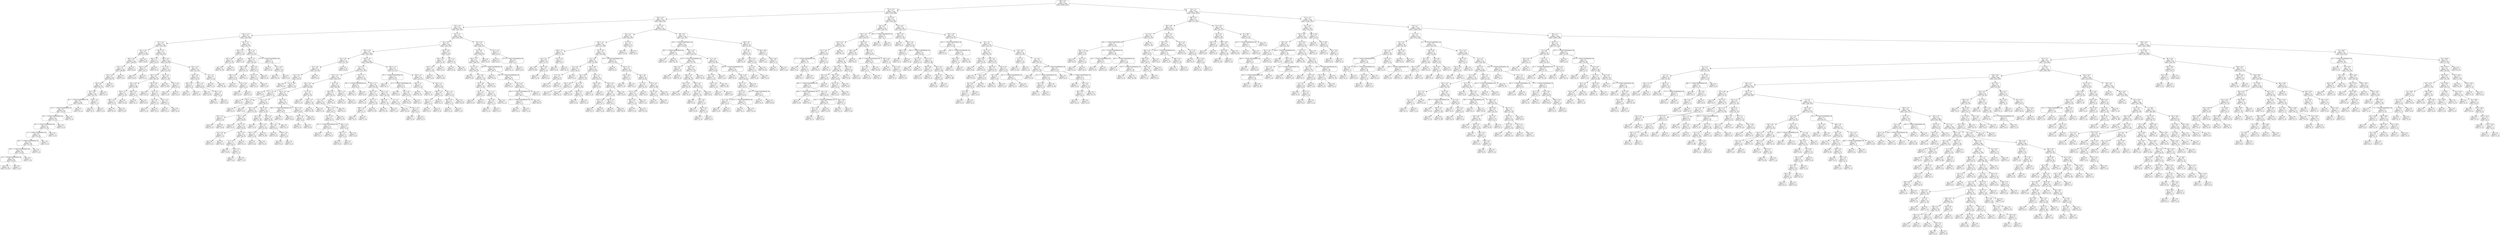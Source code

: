 digraph Tree {
node [shape=box, style="rounded", color="black", fontname=helvetica] ;
edge [fontname=helvetica] ;
0 [label="399 <= 0.4\ngini = 0.5\nsamples = 3344\nvalue = [2596, 2613]"] ;
1 [label="337 <= -0.2\ngini = 0.5\nsamples = 1398\nvalue = [1195, 980]"] ;
0 -> 1 [labeldistance=2.5, labelangle=45, headlabel="True"] ;
2 [label="310 <= -0.9\ngini = 0.5\nsamples = 1077\nvalue = [869, 799]"] ;
1 -> 2 ;
3 [label="374 <= -4.3\ngini = 0.5\nsamples = 760\nvalue = [657, 515]"] ;
2 -> 3 ;
4 [label="245 <= -2.0\ngini = 0.5\nsamples = 324\nvalue = [239, 256]"] ;
3 -> 4 ;
5 [label="53 <= -5.4\ngini = 0.5\nsamples = 258\nvalue = [215, 181]"] ;
4 -> 5 ;
6 [label="315 <= -5.6\ngini = 0.5\nsamples = 142\nvalue = [135, 80]"] ;
5 -> 6 ;
7 [label="387 <= -4.4\ngini = 0.5\nsamples = 124\nvalue = [106, 80]"] ;
6 -> 7 ;
8 [label="55 <= -5.1\ngini = 0.5\nsamples = 119\nvalue = [98, 80]"] ;
7 -> 8 ;
9 [label="123 <= -5.6\ngini = 0.5\nsamples = 116\nvalue = [98, 75]"] ;
8 -> 9 ;
10 [label="340 <= 0.4\ngini = 0.5\nsamples = 111\nvalue = [91, 75]"] ;
9 -> 10 ;
11 [label="48 <= -5.8\ngini = 0.5\nsamples = 109\nvalue = [91, 72]"] ;
10 -> 11 ;
12 [label="46 <= -1.7014117331926443e+38\ngini = 0.5\nsamples = 102\nvalue = [90, 65]"] ;
11 -> 12 ;
13 [label="213 <= -1.7014117331926443e+38\ngini = 0.5\nsamples = 95\nvalue = [79, 65]"] ;
12 -> 13 ;
14 [label="20 <= -1.7014117331926443e+38\ngini = 0.5\nsamples = 94\nvalue = [77, 65]"] ;
13 -> 14 ;
15 [label="38 <= -1.7014117331926443e+38\ngini = 0.5\nsamples = 92\nvalue = [77, 62]"] ;
14 -> 15 ;
16 [label="1 <= -1.7014117331926443e+38\ngini = 0.5\nsamples = 91\nvalue = [76, 62]"] ;
15 -> 16 ;
17 [label="262 <= -1.7014117331926443e+38\ngini = 0.5\nsamples = 90\nvalue = [75, 62]"] ;
16 -> 17 ;
18 [label="320 <= -1.7014117331926443e+38\ngini = 0.5\nsamples = 89\nvalue = [74, 62]"] ;
17 -> 18 ;
19 [label="79 <= -1.7014117331926443e+38\ngini = 0.5\nsamples = 88\nvalue = [73, 62]"] ;
18 -> 19 ;
20 [label="gini = 0.5\nsamples = 87\nvalue = [72, 62]"] ;
19 -> 20 ;
21 [label="gini = 0.0\nsamples = 1\nvalue = [1, 0]"] ;
19 -> 21 ;
22 [label="gini = 0.0\nsamples = 1\nvalue = [1, 0]"] ;
18 -> 22 ;
23 [label="gini = 0.0\nsamples = 1\nvalue = [1, 0]"] ;
17 -> 23 ;
24 [label="gini = 0.0\nsamples = 1\nvalue = [1, 0]"] ;
16 -> 24 ;
25 [label="gini = 0.0\nsamples = 1\nvalue = [1, 0]"] ;
15 -> 25 ;
26 [label="gini = 0.0\nsamples = 2\nvalue = [0, 3]"] ;
14 -> 26 ;
27 [label="gini = 0.0\nsamples = 1\nvalue = [2, 0]"] ;
13 -> 27 ;
28 [label="gini = 0.0\nsamples = 7\nvalue = [11, 0]"] ;
12 -> 28 ;
29 [label="361 <= -5.5\ngini = 0.2\nsamples = 7\nvalue = [1, 7]"] ;
11 -> 29 ;
30 [label="gini = 0.0\nsamples = 6\nvalue = [0, 7]"] ;
29 -> 30 ;
31 [label="gini = 0.0\nsamples = 1\nvalue = [1, 0]"] ;
29 -> 31 ;
32 [label="gini = 0.0\nsamples = 2\nvalue = [0, 3]"] ;
10 -> 32 ;
33 [label="gini = 0.0\nsamples = 5\nvalue = [7, 0]"] ;
9 -> 33 ;
34 [label="gini = 0.0\nsamples = 3\nvalue = [0, 5]"] ;
8 -> 34 ;
35 [label="gini = 0.0\nsamples = 5\nvalue = [8, 0]"] ;
7 -> 35 ;
36 [label="gini = 0.0\nsamples = 18\nvalue = [29, 0]"] ;
6 -> 36 ;
37 [label="382 <= -5.4\ngini = 0.5\nsamples = 116\nvalue = [80, 101]"] ;
5 -> 37 ;
38 [label="356 <= -2.1\ngini = 0.3\nsamples = 16\nvalue = [16, 3]"] ;
37 -> 38 ;
39 [label="263 <= -1.8\ngini = 0.1\nsamples = 14\nvalue = [16, 1]"] ;
38 -> 39 ;
40 [label="gini = 0.0\nsamples = 13\nvalue = [16, 0]"] ;
39 -> 40 ;
41 [label="gini = 0.0\nsamples = 1\nvalue = [0, 1]"] ;
39 -> 41 ;
42 [label="gini = 0.0\nsamples = 2\nvalue = [0, 2]"] ;
38 -> 42 ;
43 [label="285 <= -4.3\ngini = 0.5\nsamples = 100\nvalue = [64, 98]"] ;
37 -> 43 ;
44 [label="72 <= -4.5\ngini = 0.4\nsamples = 70\nvalue = [33, 79]"] ;
43 -> 44 ;
45 [label="165 <= -4.9\ngini = 0.5\nsamples = 43\nvalue = [28, 34]"] ;
44 -> 45 ;
46 [label="195 <= -4.9\ngini = 0.4\nsamples = 26\nvalue = [9, 28]"] ;
45 -> 46 ;
47 [label="224 <= -5.1\ngini = 0.3\nsamples = 21\nvalue = [5, 27]"] ;
46 -> 47 ;
48 [label="369 <= -5.2\ngini = 0.5\nsamples = 8\nvalue = [5, 5]"] ;
47 -> 48 ;
49 [label="gini = 0.0\nsamples = 4\nvalue = [0, 5]"] ;
48 -> 49 ;
50 [label="gini = 0.0\nsamples = 4\nvalue = [5, 0]"] ;
48 -> 50 ;
51 [label="gini = 0.0\nsamples = 13\nvalue = [0, 22]"] ;
47 -> 51 ;
52 [label="348 <= -5.0\ngini = 0.3\nsamples = 5\nvalue = [4, 1]"] ;
46 -> 52 ;
53 [label="gini = 0.0\nsamples = 1\nvalue = [0, 1]"] ;
52 -> 53 ;
54 [label="gini = 0.0\nsamples = 4\nvalue = [4, 0]"] ;
52 -> 54 ;
55 [label="190 <= -4.8\ngini = 0.4\nsamples = 17\nvalue = [19, 6]"] ;
45 -> 55 ;
56 [label="gini = 0.0\nsamples = 8\nvalue = [12, 0]"] ;
55 -> 56 ;
57 [label="63 <= -4.7\ngini = 0.5\nsamples = 9\nvalue = [7, 6]"] ;
55 -> 57 ;
58 [label="19 <= -4.9\ngini = 0.3\nsamples = 5\nvalue = [1, 5]"] ;
57 -> 58 ;
59 [label="gini = 0.0\nsamples = 1\nvalue = [1, 0]"] ;
58 -> 59 ;
60 [label="gini = 0.0\nsamples = 4\nvalue = [0, 5]"] ;
58 -> 60 ;
61 [label="114 <= -4.7\ngini = 0.2\nsamples = 4\nvalue = [6, 1]"] ;
57 -> 61 ;
62 [label="gini = 0.0\nsamples = 1\nvalue = [0, 1]"] ;
61 -> 62 ;
63 [label="gini = 0.0\nsamples = 3\nvalue = [6, 0]"] ;
61 -> 63 ;
64 [label="151 <= -4.2\ngini = 0.2\nsamples = 27\nvalue = [5, 45]"] ;
44 -> 64 ;
65 [label="gini = 0.0\nsamples = 20\nvalue = [0, 42]"] ;
64 -> 65 ;
66 [label="90 <= -0.9\ngini = 0.5\nsamples = 7\nvalue = [5, 3]"] ;
64 -> 66 ;
67 [label="gini = 0.0\nsamples = 4\nvalue = [5, 0]"] ;
66 -> 67 ;
68 [label="gini = 0.0\nsamples = 3\nvalue = [0, 3]"] ;
66 -> 68 ;
69 [label="233 <= -2.4\ngini = 0.5\nsamples = 30\nvalue = [31, 19]"] ;
43 -> 69 ;
70 [label="128 <= -4.4\ngini = 0.4\nsamples = 23\nvalue = [30, 9]"] ;
69 -> 70 ;
71 [label="320 <= -2.7\ngini = 0.4\nsamples = 4\nvalue = [2, 5]"] ;
70 -> 71 ;
72 [label="gini = 0.0\nsamples = 3\nvalue = [0, 5]"] ;
71 -> 72 ;
73 [label="gini = 0.0\nsamples = 1\nvalue = [2, 0]"] ;
71 -> 73 ;
74 [label="273 <= -3.7\ngini = 0.2\nsamples = 19\nvalue = [28, 4]"] ;
70 -> 74 ;
75 [label="gini = 0.0\nsamples = 14\nvalue = [23, 0]"] ;
74 -> 75 ;
76 [label="292 <= -3.9\ngini = 0.5\nsamples = 5\nvalue = [5, 4]"] ;
74 -> 76 ;
77 [label="gini = 0.0\nsamples = 1\nvalue = [0, 4]"] ;
76 -> 77 ;
78 [label="gini = 0.0\nsamples = 4\nvalue = [5, 0]"] ;
76 -> 78 ;
79 [label="13 <= -3.1\ngini = 0.2\nsamples = 7\nvalue = [1, 10]"] ;
69 -> 79 ;
80 [label="gini = 0.0\nsamples = 1\nvalue = [1, 0]"] ;
79 -> 80 ;
81 [label="gini = 0.0\nsamples = 6\nvalue = [0, 10]"] ;
79 -> 81 ;
82 [label="90 <= -1.3\ngini = 0.4\nsamples = 66\nvalue = [24, 75]"] ;
4 -> 82 ;
83 [label="335 <= -1.0\ngini = 0.1\nsamples = 35\nvalue = [3, 53]"] ;
82 -> 83 ;
84 [label="239 <= -0.8\ngini = 0.1\nsamples = 34\nvalue = [2, 53]"] ;
83 -> 84 ;
85 [label="gini = 0.0\nsamples = 32\nvalue = [0, 53]"] ;
84 -> 85 ;
86 [label="gini = 0.0\nsamples = 2\nvalue = [2, 0]"] ;
84 -> 86 ;
87 [label="gini = 0.0\nsamples = 1\nvalue = [1, 0]"] ;
83 -> 87 ;
88 [label="279 <= -1.2\ngini = 0.5\nsamples = 31\nvalue = [21, 22]"] ;
82 -> 88 ;
89 [label="388 <= -1.2\ngini = 0.5\nsamples = 19\nvalue = [18, 10]"] ;
88 -> 89 ;
90 [label="316 <= -0.8\ngini = 0.3\nsamples = 11\nvalue = [15, 3]"] ;
89 -> 90 ;
91 [label="380 <= -1.0\ngini = 0.2\nsamples = 10\nvalue = [15, 2]"] ;
90 -> 91 ;
92 [label="gini = 0.0\nsamples = 5\nvalue = [10, 0]"] ;
91 -> 92 ;
93 [label="221 <= 1.6\ngini = 0.4\nsamples = 5\nvalue = [5, 2]"] ;
91 -> 93 ;
94 [label="gini = 0.0\nsamples = 2\nvalue = [0, 2]"] ;
93 -> 94 ;
95 [label="gini = 0.0\nsamples = 3\nvalue = [5, 0]"] ;
93 -> 95 ;
96 [label="gini = 0.0\nsamples = 1\nvalue = [0, 1]"] ;
90 -> 96 ;
97 [label="209 <= 0.3\ngini = 0.4\nsamples = 8\nvalue = [3, 7]"] ;
89 -> 97 ;
98 [label="102 <= -0.7\ngini = 0.5\nsamples = 4\nvalue = [3, 2]"] ;
97 -> 98 ;
99 [label="gini = 0.0\nsamples = 1\nvalue = [0, 2]"] ;
98 -> 99 ;
100 [label="gini = 0.0\nsamples = 3\nvalue = [3, 0]"] ;
98 -> 100 ;
101 [label="gini = 0.0\nsamples = 4\nvalue = [0, 5]"] ;
97 -> 101 ;
102 [label="177 <= -1.7014117331926443e+38\ngini = 0.3\nsamples = 12\nvalue = [3, 12]"] ;
88 -> 102 ;
103 [label="gini = 0.0\nsamples = 2\nvalue = [2, 0]"] ;
102 -> 103 ;
104 [label="317 <= -0.0\ngini = 0.1\nsamples = 10\nvalue = [1, 12]"] ;
102 -> 104 ;
105 [label="gini = 0.0\nsamples = 9\nvalue = [0, 12]"] ;
104 -> 105 ;
106 [label="gini = 0.0\nsamples = 1\nvalue = [1, 0]"] ;
104 -> 106 ;
107 [label="99 <= -1.1\ngini = 0.5\nsamples = 436\nvalue = [418, 259]"] ;
3 -> 107 ;
108 [label="28 <= -0.8\ngini = 0.5\nsamples = 342\nvalue = [310, 224]"] ;
107 -> 108 ;
109 [label="369 <= -3.8\ngini = 0.5\nsamples = 319\nvalue = [301, 198]"] ;
108 -> 109 ;
110 [label="92 <= -3.9\ngini = 0.3\nsamples = 38\nvalue = [53, 10]"] ;
109 -> 110 ;
111 [label="72 <= -4.0\ngini = 0.5\nsamples = 20\nvalue = [19, 10]"] ;
110 -> 111 ;
112 [label="28 <= -5.5\ngini = 0.3\nsamples = 16\nvalue = [19, 4]"] ;
111 -> 112 ;
113 [label="gini = 0.0\nsamples = 5\nvalue = [12, 0]"] ;
112 -> 113 ;
114 [label="251 <= -4.9\ngini = 0.5\nsamples = 11\nvalue = [7, 4]"] ;
112 -> 114 ;
115 [label="gini = 0.0\nsamples = 2\nvalue = [0, 2]"] ;
114 -> 115 ;
116 [label="77 <= -4.2\ngini = 0.3\nsamples = 9\nvalue = [7, 2]"] ;
114 -> 116 ;
117 [label="gini = 0.0\nsamples = 5\nvalue = [5, 0]"] ;
116 -> 117 ;
118 [label="162 <= -3.9\ngini = 0.5\nsamples = 4\nvalue = [2, 2]"] ;
116 -> 118 ;
119 [label="gini = 0.0\nsamples = 2\nvalue = [0, 2]"] ;
118 -> 119 ;
120 [label="gini = 0.0\nsamples = 2\nvalue = [2, 0]"] ;
118 -> 120 ;
121 [label="gini = 0.0\nsamples = 4\nvalue = [0, 6]"] ;
111 -> 121 ;
122 [label="gini = 0.0\nsamples = 18\nvalue = [34, 0]"] ;
110 -> 122 ;
123 [label="318 <= -1.4\ngini = 0.5\nsamples = 281\nvalue = [248, 188]"] ;
109 -> 123 ;
124 [label="72 <= -1.7\ngini = 0.5\nsamples = 224\nvalue = [171, 163]"] ;
123 -> 124 ;
125 [label="123 <= -1.9\ngini = 0.5\nsamples = 167\nvalue = [144, 107]"] ;
124 -> 125 ;
126 [label="392 <= -1.9\ngini = 0.5\nsamples = 119\nvalue = [84, 89]"] ;
125 -> 126 ;
127 [label="378 <= -2.3\ngini = 0.5\nsamples = 97\nvalue = [80, 64]"] ;
126 -> 127 ;
128 [label="231 <= -3.3\ngini = 0.5\nsamples = 67\nvalue = [40, 57]"] ;
127 -> 128 ;
129 [label="287 <= -3.8\ngini = 0.4\nsamples = 33\nvalue = [31, 16]"] ;
128 -> 129 ;
130 [label="313 <= -3.7\ngini = 0.3\nsamples = 7\nvalue = [2, 8]"] ;
129 -> 130 ;
131 [label="gini = 0.0\nsamples = 2\nvalue = [2, 0]"] ;
130 -> 131 ;
132 [label="gini = 0.0\nsamples = 5\nvalue = [0, 8]"] ;
130 -> 132 ;
133 [label="303 <= -4.4\ngini = 0.3\nsamples = 26\nvalue = [29, 8]"] ;
129 -> 133 ;
134 [label="gini = 0.0\nsamples = 2\nvalue = [0, 2]"] ;
133 -> 134 ;
135 [label="192 <= -3.8\ngini = 0.3\nsamples = 24\nvalue = [29, 6]"] ;
133 -> 135 ;
136 [label="95 <= -3.8\ngini = 0.5\nsamples = 6\nvalue = [3, 3]"] ;
135 -> 136 ;
137 [label="gini = 0.0\nsamples = 3\nvalue = [3, 0]"] ;
136 -> 137 ;
138 [label="gini = 0.0\nsamples = 3\nvalue = [0, 3]"] ;
136 -> 138 ;
139 [label="395 <= -2.6\ngini = 0.2\nsamples = 18\nvalue = [26, 3]"] ;
135 -> 139 ;
140 [label="71 <= -3.4\ngini = 0.1\nsamples = 17\nvalue = [26, 2]"] ;
139 -> 140 ;
141 [label="gini = 0.0\nsamples = 13\nvalue = [19, 0]"] ;
140 -> 141 ;
142 [label="132 <= -3.3\ngini = 0.3\nsamples = 4\nvalue = [7, 2]"] ;
140 -> 142 ;
143 [label="gini = 0.0\nsamples = 1\nvalue = [0, 2]"] ;
142 -> 143 ;
144 [label="gini = 0.0\nsamples = 3\nvalue = [7, 0]"] ;
142 -> 144 ;
145 [label="gini = 0.0\nsamples = 1\nvalue = [0, 1]"] ;
139 -> 145 ;
146 [label="283 <= -2.8\ngini = 0.3\nsamples = 34\nvalue = [9, 41]"] ;
128 -> 146 ;
147 [label="36 <= -4.6\ngini = 0.2\nsamples = 22\nvalue = [3, 32]"] ;
146 -> 147 ;
148 [label="gini = 0.0\nsamples = 1\nvalue = [1, 0]"] ;
147 -> 148 ;
149 [label="318 <= -2.9\ngini = 0.1\nsamples = 21\nvalue = [2, 32]"] ;
147 -> 149 ;
150 [label="283 <= -3.1\ngini = 0.4\nsamples = 6\nvalue = [2, 6]"] ;
149 -> 150 ;
151 [label="gini = 0.0\nsamples = 4\nvalue = [0, 6]"] ;
150 -> 151 ;
152 [label="gini = 0.0\nsamples = 2\nvalue = [2, 0]"] ;
150 -> 152 ;
153 [label="gini = 0.0\nsamples = 15\nvalue = [0, 26]"] ;
149 -> 153 ;
154 [label="85 <= -2.4\ngini = 0.5\nsamples = 12\nvalue = [6, 9]"] ;
146 -> 154 ;
155 [label="56 <= -2.6\ngini = 0.4\nsamples = 7\nvalue = [6, 2]"] ;
154 -> 155 ;
156 [label="gini = 0.0\nsamples = 4\nvalue = [5, 0]"] ;
155 -> 156 ;
157 [label="150 <= -2.6\ngini = 0.4\nsamples = 3\nvalue = [1, 2]"] ;
155 -> 157 ;
158 [label="gini = 0.0\nsamples = 2\nvalue = [0, 2]"] ;
157 -> 158 ;
159 [label="gini = 0.0\nsamples = 1\nvalue = [1, 0]"] ;
157 -> 159 ;
160 [label="gini = 0.0\nsamples = 5\nvalue = [0, 7]"] ;
154 -> 160 ;
161 [label="98 <= -2.0\ngini = 0.3\nsamples = 30\nvalue = [40, 7]"] ;
127 -> 161 ;
162 [label="240 <= -1.7014117331926443e+38\ngini = 0.1\nsamples = 18\nvalue = [30, 1]"] ;
161 -> 162 ;
163 [label="gini = 0.0\nsamples = 1\nvalue = [0, 1]"] ;
162 -> 163 ;
164 [label="gini = 0.0\nsamples = 17\nvalue = [30, 0]"] ;
162 -> 164 ;
165 [label="185 <= -2.0\ngini = 0.5\nsamples = 12\nvalue = [10, 6]"] ;
161 -> 165 ;
166 [label="281 <= -2.1\ngini = 0.4\nsamples = 6\nvalue = [2, 6]"] ;
165 -> 166 ;
167 [label="gini = 0.0\nsamples = 2\nvalue = [2, 0]"] ;
166 -> 167 ;
168 [label="gini = 0.0\nsamples = 4\nvalue = [0, 6]"] ;
166 -> 168 ;
169 [label="gini = 0.0\nsamples = 6\nvalue = [8, 0]"] ;
165 -> 169 ;
170 [label="77 <= -2.2\ngini = 0.2\nsamples = 22\nvalue = [4, 25]"] ;
126 -> 170 ;
171 [label="gini = 0.0\nsamples = 3\nvalue = [3, 0]"] ;
170 -> 171 ;
172 [label="136 <= -1.6\ngini = 0.1\nsamples = 19\nvalue = [1, 25]"] ;
170 -> 172 ;
173 [label="gini = 0.0\nsamples = 18\nvalue = [0, 25]"] ;
172 -> 173 ;
174 [label="gini = 0.0\nsamples = 1\nvalue = [1, 0]"] ;
172 -> 174 ;
175 [label="18 <= -1.6\ngini = 0.4\nsamples = 48\nvalue = [60, 18]"] ;
125 -> 175 ;
176 [label="328 <= 0.1\ngini = 0.3\nsamples = 41\nvalue = [56, 11]"] ;
175 -> 176 ;
177 [label="17 <= -1.6\ngini = 0.2\nsamples = 39\nvalue = [56, 9]"] ;
176 -> 177 ;
178 [label="290 <= -1.8\ngini = 0.2\nsamples = 37\nvalue = [56, 7]"] ;
177 -> 178 ;
179 [label="211 <= -1.8\ngini = 0.4\nsamples = 17\nvalue = [19, 7]"] ;
178 -> 179 ;
180 [label="275 <= -1.7014117331926443e+38\ngini = 0.1\nsamples = 10\nvalue = [16, 1]"] ;
179 -> 180 ;
181 [label="gini = 0.0\nsamples = 1\nvalue = [0, 1]"] ;
180 -> 181 ;
182 [label="gini = 0.0\nsamples = 9\nvalue = [16, 0]"] ;
180 -> 182 ;
183 [label="294 <= -1.8\ngini = 0.4\nsamples = 7\nvalue = [3, 6]"] ;
179 -> 183 ;
184 [label="106 <= -1.7\ngini = 0.2\nsamples = 5\nvalue = [1, 6]"] ;
183 -> 184 ;
185 [label="gini = 0.0\nsamples = 4\nvalue = [0, 6]"] ;
184 -> 185 ;
186 [label="gini = 0.0\nsamples = 1\nvalue = [1, 0]"] ;
184 -> 186 ;
187 [label="gini = 0.0\nsamples = 2\nvalue = [2, 0]"] ;
183 -> 187 ;
188 [label="gini = 0.0\nsamples = 20\nvalue = [37, 0]"] ;
178 -> 188 ;
189 [label="gini = 0.0\nsamples = 2\nvalue = [0, 2]"] ;
177 -> 189 ;
190 [label="gini = 0.0\nsamples = 2\nvalue = [0, 2]"] ;
176 -> 190 ;
191 [label="130 <= -1.6\ngini = 0.5\nsamples = 7\nvalue = [4, 7]"] ;
175 -> 191 ;
192 [label="gini = 0.0\nsamples = 4\nvalue = [0, 7]"] ;
191 -> 192 ;
193 [label="gini = 0.0\nsamples = 3\nvalue = [4, 0]"] ;
191 -> 193 ;
194 [label="275 <= -1.7\ngini = 0.4\nsamples = 57\nvalue = [27, 56]"] ;
124 -> 194 ;
195 [label="391 <= -1.7014117331926443e+38\ngini = 0.3\nsamples = 8\nvalue = [8, 2]"] ;
194 -> 195 ;
196 [label="gini = 0.0\nsamples = 1\nvalue = [0, 2]"] ;
195 -> 196 ;
197 [label="gini = 0.0\nsamples = 7\nvalue = [8, 0]"] ;
195 -> 197 ;
198 [label="139 <= -1.5\ngini = 0.4\nsamples = 49\nvalue = [19, 54]"] ;
194 -> 198 ;
199 [label="359 <= -2.5\ngini = 0.1\nsamples = 27\nvalue = [3, 35]"] ;
198 -> 199 ;
200 [label="gini = 0.0\nsamples = 2\nvalue = [2, 0]"] ;
199 -> 200 ;
201 [label="66 <= -1.7\ngini = 0.1\nsamples = 25\nvalue = [1, 35]"] ;
199 -> 201 ;
202 [label="299 <= -1.9\ngini = 0.4\nsamples = 3\nvalue = [1, 2]"] ;
201 -> 202 ;
203 [label="gini = 0.0\nsamples = 2\nvalue = [0, 2]"] ;
202 -> 203 ;
204 [label="gini = 0.0\nsamples = 1\nvalue = [1, 0]"] ;
202 -> 204 ;
205 [label="gini = 0.0\nsamples = 22\nvalue = [0, 33]"] ;
201 -> 205 ;
206 [label="297 <= -1.6\ngini = 0.5\nsamples = 22\nvalue = [16, 19]"] ;
198 -> 206 ;
207 [label="369 <= 0.1\ngini = 0.1\nsamples = 9\nvalue = [1, 14]"] ;
206 -> 207 ;
208 [label="gini = 0.0\nsamples = 8\nvalue = [0, 14]"] ;
207 -> 208 ;
209 [label="gini = 0.0\nsamples = 1\nvalue = [1, 0]"] ;
207 -> 209 ;
210 [label="2 <= -1.3\ngini = 0.4\nsamples = 13\nvalue = [15, 5]"] ;
206 -> 210 ;
211 [label="gini = 0.0\nsamples = 8\nvalue = [13, 0]"] ;
210 -> 211 ;
212 [label="161 <= -1.5\ngini = 0.4\nsamples = 5\nvalue = [2, 5]"] ;
210 -> 212 ;
213 [label="gini = 0.0\nsamples = 1\nvalue = [2, 0]"] ;
212 -> 213 ;
214 [label="gini = 0.0\nsamples = 4\nvalue = [0, 5]"] ;
212 -> 214 ;
215 [label="244 <= -1.3\ngini = 0.4\nsamples = 57\nvalue = [77, 25]"] ;
123 -> 215 ;
216 [label="78 <= -1.7014117331926443e+38\ngini = 0.1\nsamples = 28\nvalue = [53, 4]"] ;
215 -> 216 ;
217 [label="gini = 0.0\nsamples = 1\nvalue = [0, 1]"] ;
216 -> 217 ;
218 [label="74 <= -1.7014117331926443e+38\ngini = 0.1\nsamples = 27\nvalue = [53, 3]"] ;
216 -> 218 ;
219 [label="gini = 0.0\nsamples = 2\nvalue = [0, 2]"] ;
218 -> 219 ;
220 [label="32 <= -0.9\ngini = 0.0\nsamples = 25\nvalue = [53, 1]"] ;
218 -> 220 ;
221 [label="gini = 0.0\nsamples = 24\nvalue = [53, 0]"] ;
220 -> 221 ;
222 [label="gini = 0.0\nsamples = 1\nvalue = [0, 1]"] ;
220 -> 222 ;
223 [label="378 <= -1.3\ngini = 0.5\nsamples = 29\nvalue = [24, 21]"] ;
215 -> 223 ;
224 [label="383 <= -1.1\ngini = 0.1\nsamples = 9\nvalue = [1, 13]"] ;
223 -> 224 ;
225 [label="gini = 0.0\nsamples = 8\nvalue = [0, 13]"] ;
224 -> 225 ;
226 [label="gini = 0.0\nsamples = 1\nvalue = [1, 0]"] ;
224 -> 226 ;
227 [label="292 <= -1.3\ngini = 0.4\nsamples = 20\nvalue = [23, 8]"] ;
223 -> 227 ;
228 [label="240 <= -1.0\ngini = 0.4\nsamples = 7\nvalue = [2, 6]"] ;
227 -> 228 ;
229 [label="120 <= -1.3\ngini = 0.4\nsamples = 3\nvalue = [2, 1]"] ;
228 -> 229 ;
230 [label="gini = 0.0\nsamples = 1\nvalue = [0, 1]"] ;
229 -> 230 ;
231 [label="gini = 0.0\nsamples = 2\nvalue = [2, 0]"] ;
229 -> 231 ;
232 [label="gini = 0.0\nsamples = 4\nvalue = [0, 5]"] ;
228 -> 232 ;
233 [label="49 <= -1.4\ngini = 0.2\nsamples = 13\nvalue = [21, 2]"] ;
227 -> 233 ;
234 [label="380 <= -0.7\ngini = 0.4\nsamples = 3\nvalue = [1, 2]"] ;
233 -> 234 ;
235 [label="gini = 0.0\nsamples = 2\nvalue = [0, 2]"] ;
234 -> 235 ;
236 [label="gini = 0.0\nsamples = 1\nvalue = [1, 0]"] ;
234 -> 236 ;
237 [label="gini = 0.0\nsamples = 10\nvalue = [20, 0]"] ;
233 -> 237 ;
238 [label="100 <= -0.6\ngini = 0.4\nsamples = 23\nvalue = [9, 26]"] ;
108 -> 238 ;
239 [label="204 <= -0.5\ngini = 0.2\nsamples = 17\nvalue = [2, 22]"] ;
238 -> 239 ;
240 [label="130 <= -1.8\ngini = 0.1\nsamples = 16\nvalue = [1, 22]"] ;
239 -> 240 ;
241 [label="gini = 0.0\nsamples = 1\nvalue = [1, 0]"] ;
240 -> 241 ;
242 [label="gini = 0.0\nsamples = 15\nvalue = [0, 22]"] ;
240 -> 242 ;
243 [label="gini = 0.0\nsamples = 1\nvalue = [1, 0]"] ;
239 -> 243 ;
244 [label="79 <= -1.3\ngini = 0.5\nsamples = 6\nvalue = [7, 4]"] ;
238 -> 244 ;
245 [label="gini = 0.0\nsamples = 2\nvalue = [0, 4]"] ;
244 -> 245 ;
246 [label="gini = 0.0\nsamples = 4\nvalue = [7, 0]"] ;
244 -> 246 ;
247 [label="231 <= 0.5\ngini = 0.4\nsamples = 94\nvalue = [108, 35]"] ;
107 -> 247 ;
248 [label="42 <= 0.4\ngini = 0.3\nsamples = 87\nvalue = [106, 26]"] ;
247 -> 248 ;
249 [label="106 <= -1.5\ngini = 0.3\nsamples = 85\nvalue = [106, 22]"] ;
248 -> 249 ;
250 [label="111 <= -1.8\ngini = 0.5\nsamples = 24\nvalue = [20, 15]"] ;
249 -> 250 ;
251 [label="gini = 0.0\nsamples = 8\nvalue = [9, 0]"] ;
250 -> 251 ;
252 [label="0 <= -0.6\ngini = 0.5\nsamples = 16\nvalue = [11, 15]"] ;
250 -> 252 ;
253 [label="19 <= -0.9\ngini = 0.4\nsamples = 14\nvalue = [5, 15]"] ;
252 -> 253 ;
254 [label="20 <= -1.2\ngini = 0.4\nsamples = 5\nvalue = [4, 2]"] ;
253 -> 254 ;
255 [label="gini = 0.0\nsamples = 3\nvalue = [4, 0]"] ;
254 -> 255 ;
256 [label="gini = 0.0\nsamples = 2\nvalue = [0, 2]"] ;
254 -> 256 ;
257 [label="32 <= -1.3\ngini = 0.1\nsamples = 9\nvalue = [1, 13]"] ;
253 -> 257 ;
258 [label="79 <= -0.8\ngini = 0.5\nsamples = 2\nvalue = [1, 1]"] ;
257 -> 258 ;
259 [label="gini = 0.0\nsamples = 1\nvalue = [1, 0]"] ;
258 -> 259 ;
260 [label="gini = 0.0\nsamples = 1\nvalue = [0, 1]"] ;
258 -> 260 ;
261 [label="gini = 0.0\nsamples = 7\nvalue = [0, 12]"] ;
257 -> 261 ;
262 [label="gini = 0.0\nsamples = 2\nvalue = [6, 0]"] ;
252 -> 262 ;
263 [label="308 <= -1.7014117331926443e+38\ngini = 0.1\nsamples = 61\nvalue = [86, 7]"] ;
249 -> 263 ;
264 [label="gini = 0.0\nsamples = 2\nvalue = [0, 4]"] ;
263 -> 264 ;
265 [label="397 <= -1.7014117331926443e+38\ngini = 0.1\nsamples = 59\nvalue = [86, 3]"] ;
263 -> 265 ;
266 [label="gini = 0.0\nsamples = 1\nvalue = [0, 1]"] ;
265 -> 266 ;
267 [label="255 <= 0.2\ngini = 0.0\nsamples = 58\nvalue = [86, 2]"] ;
265 -> 267 ;
268 [label="394 <= -1.7014117331926443e+38\ngini = 0.0\nsamples = 57\nvalue = [86, 1]"] ;
267 -> 268 ;
269 [label="118 <= -1.7014117331926443e+38\ngini = 0.5\nsamples = 2\nvalue = [1, 1]"] ;
268 -> 269 ;
270 [label="gini = 0.0\nsamples = 1\nvalue = [0, 1]"] ;
269 -> 270 ;
271 [label="gini = 0.0\nsamples = 1\nvalue = [1, 0]"] ;
269 -> 271 ;
272 [label="gini = 0.0\nsamples = 55\nvalue = [85, 0]"] ;
268 -> 272 ;
273 [label="gini = 0.0\nsamples = 1\nvalue = [0, 1]"] ;
267 -> 273 ;
274 [label="gini = 0.0\nsamples = 2\nvalue = [0, 4]"] ;
248 -> 274 ;
275 [label="221 <= -0.7\ngini = 0.3\nsamples = 7\nvalue = [2, 9]"] ;
247 -> 275 ;
276 [label="gini = 0.0\nsamples = 4\nvalue = [0, 8]"] ;
275 -> 276 ;
277 [label="173 <= -1.7014117331926443e+38\ngini = 0.4\nsamples = 3\nvalue = [2, 1]"] ;
275 -> 277 ;
278 [label="gini = 0.0\nsamples = 1\nvalue = [0, 1]"] ;
277 -> 278 ;
279 [label="gini = 0.0\nsamples = 2\nvalue = [2, 0]"] ;
277 -> 279 ;
280 [label="171 <= -0.5\ngini = 0.5\nsamples = 317\nvalue = [212, 284]"] ;
2 -> 280 ;
281 [label="321 <= 1.1\ngini = 0.4\nsamples = 171\nvalue = [85, 185]"] ;
280 -> 281 ;
282 [label="124 <= -1.2\ngini = 0.4\nsamples = 161\nvalue = [71, 184]"] ;
281 -> 282 ;
283 [label="184 <= -1.1\ngini = 0.1\nsamples = 51\nvalue = [5, 78]"] ;
282 -> 283 ;
284 [label="213 <= 0.1\ngini = 0.0\nsamples = 44\nvalue = [1, 71]"] ;
283 -> 284 ;
285 [label="gini = 0.0\nsamples = 41\nvalue = [0, 69]"] ;
284 -> 285 ;
286 [label="192 <= -0.8\ngini = 0.4\nsamples = 3\nvalue = [1, 2]"] ;
284 -> 286 ;
287 [label="gini = 0.0\nsamples = 1\nvalue = [1, 0]"] ;
286 -> 287 ;
288 [label="gini = 0.0\nsamples = 2\nvalue = [0, 2]"] ;
286 -> 288 ;
289 [label="233 <= -0.7\ngini = 0.5\nsamples = 7\nvalue = [4, 7]"] ;
283 -> 289 ;
290 [label="gini = 0.0\nsamples = 3\nvalue = [4, 0]"] ;
289 -> 290 ;
291 [label="gini = 0.0\nsamples = 4\nvalue = [0, 7]"] ;
289 -> 291 ;
292 [label="232 <= -0.6\ngini = 0.5\nsamples = 110\nvalue = [66, 106]"] ;
282 -> 292 ;
293 [label="8 <= -1.0\ngini = 0.5\nsamples = 63\nvalue = [53, 46]"] ;
292 -> 293 ;
294 [label="23 <= 0.5\ngini = 0.2\nsamples = 15\nvalue = [20, 2]"] ;
293 -> 294 ;
295 [label="77 <= -0.2\ngini = 0.1\nsamples = 14\nvalue = [20, 1]"] ;
294 -> 295 ;
296 [label="gini = 0.0\nsamples = 13\nvalue = [20, 0]"] ;
295 -> 296 ;
297 [label="gini = 0.0\nsamples = 1\nvalue = [0, 1]"] ;
295 -> 297 ;
298 [label="gini = 0.0\nsamples = 1\nvalue = [0, 1]"] ;
294 -> 298 ;
299 [label="94 <= -0.8\ngini = 0.5\nsamples = 48\nvalue = [33, 44]"] ;
293 -> 299 ;
300 [label="46 <= -0.9\ngini = 0.3\nsamples = 20\nvalue = [5, 27]"] ;
299 -> 300 ;
301 [label="278 <= -0.9\ngini = 0.4\nsamples = 4\nvalue = [3, 1]"] ;
300 -> 301 ;
302 [label="gini = 0.0\nsamples = 3\nvalue = [3, 0]"] ;
301 -> 302 ;
303 [label="gini = 0.0\nsamples = 1\nvalue = [0, 1]"] ;
301 -> 303 ;
304 [label="18 <= -0.4\ngini = 0.1\nsamples = 16\nvalue = [2, 26]"] ;
300 -> 304 ;
305 [label="gini = 0.0\nsamples = 13\nvalue = [0, 23]"] ;
304 -> 305 ;
306 [label="108 <= -0.7\ngini = 0.5\nsamples = 3\nvalue = [2, 3]"] ;
304 -> 306 ;
307 [label="gini = 0.0\nsamples = 1\nvalue = [2, 0]"] ;
306 -> 307 ;
308 [label="gini = 0.0\nsamples = 2\nvalue = [0, 3]"] ;
306 -> 308 ;
309 [label="38 <= -1.3\ngini = 0.5\nsamples = 28\nvalue = [28, 17]"] ;
299 -> 309 ;
310 [label="226 <= -0.8\ngini = 0.2\nsamples = 5\nvalue = [1, 9]"] ;
309 -> 310 ;
311 [label="gini = 0.0\nsamples = 1\nvalue = [1, 0]"] ;
310 -> 311 ;
312 [label="gini = 0.0\nsamples = 4\nvalue = [0, 9]"] ;
310 -> 312 ;
313 [label="278 <= -0.6\ngini = 0.4\nsamples = 23\nvalue = [27, 8]"] ;
309 -> 313 ;
314 [label="8 <= -0.6\ngini = 0.5\nsamples = 14\nvalue = [11, 8]"] ;
313 -> 314 ;
315 [label="273 <= -0.6\ngini = 0.4\nsamples = 7\nvalue = [3, 7]"] ;
314 -> 315 ;
316 [label="gini = 0.0\nsamples = 5\nvalue = [0, 7]"] ;
315 -> 316 ;
317 [label="gini = 0.0\nsamples = 2\nvalue = [3, 0]"] ;
315 -> 317 ;
318 [label="106 <= -1.0\ngini = 0.2\nsamples = 7\nvalue = [8, 1]"] ;
314 -> 318 ;
319 [label="gini = 0.0\nsamples = 1\nvalue = [0, 1]"] ;
318 -> 319 ;
320 [label="gini = 0.0\nsamples = 6\nvalue = [8, 0]"] ;
318 -> 320 ;
321 [label="gini = 0.0\nsamples = 9\nvalue = [16, 0]"] ;
313 -> 321 ;
322 [label="36 <= -1.7014117331926443e+38\ngini = 0.3\nsamples = 47\nvalue = [13, 60]"] ;
292 -> 322 ;
323 [label="gini = 0.0\nsamples = 1\nvalue = [2, 0]"] ;
322 -> 323 ;
324 [label="253 <= -0.7\ngini = 0.3\nsamples = 46\nvalue = [11, 60]"] ;
322 -> 324 ;
325 [label="293 <= -0.0\ngini = 0.4\nsamples = 4\nvalue = [3, 1]"] ;
324 -> 325 ;
326 [label="gini = 0.0\nsamples = 3\nvalue = [3, 0]"] ;
325 -> 326 ;
327 [label="gini = 0.0\nsamples = 1\nvalue = [0, 1]"] ;
325 -> 327 ;
328 [label="66 <= -0.6\ngini = 0.2\nsamples = 42\nvalue = [8, 59]"] ;
324 -> 328 ;
329 [label="6 <= -0.5\ngini = 0.4\nsamples = 13\nvalue = [6, 13]"] ;
328 -> 329 ;
330 [label="227 <= -0.3\ngini = 0.2\nsamples = 10\nvalue = [2, 13]"] ;
329 -> 330 ;
331 [label="384 <= -0.6\ngini = 0.1\nsamples = 9\nvalue = [1, 13]"] ;
330 -> 331 ;
332 [label="gini = 0.0\nsamples = 1\nvalue = [1, 0]"] ;
331 -> 332 ;
333 [label="gini = 0.0\nsamples = 8\nvalue = [0, 13]"] ;
331 -> 333 ;
334 [label="gini = 0.0\nsamples = 1\nvalue = [1, 0]"] ;
330 -> 334 ;
335 [label="gini = 0.0\nsamples = 3\nvalue = [4, 0]"] ;
329 -> 335 ;
336 [label="276 <= -0.7\ngini = 0.1\nsamples = 29\nvalue = [2, 46]"] ;
328 -> 336 ;
337 [label="251 <= -0.4\ngini = 0.4\nsamples = 2\nvalue = [2, 1]"] ;
336 -> 337 ;
338 [label="gini = 0.0\nsamples = 1\nvalue = [2, 0]"] ;
337 -> 338 ;
339 [label="gini = 0.0\nsamples = 1\nvalue = [0, 1]"] ;
337 -> 339 ;
340 [label="gini = 0.0\nsamples = 27\nvalue = [0, 45]"] ;
336 -> 340 ;
341 [label="71 <= -0.4\ngini = 0.1\nsamples = 10\nvalue = [14, 1]"] ;
281 -> 341 ;
342 [label="gini = 0.0\nsamples = 9\nvalue = [14, 0]"] ;
341 -> 342 ;
343 [label="gini = 0.0\nsamples = 1\nvalue = [0, 1]"] ;
341 -> 343 ;
344 [label="194 <= 0.7\ngini = 0.5\nsamples = 146\nvalue = [127, 99]"] ;
280 -> 344 ;
345 [label="130 <= -1.7014117331926443e+38\ngini = 0.5\nsamples = 120\nvalue = [119, 67]"] ;
344 -> 345 ;
346 [label="166 <= -1.7014117331926443e+38\ngini = 0.1\nsamples = 9\nvalue = [1, 12]"] ;
345 -> 346 ;
347 [label="gini = 0.0\nsamples = 1\nvalue = [1, 0]"] ;
346 -> 347 ;
348 [label="gini = 0.0\nsamples = 8\nvalue = [0, 12]"] ;
346 -> 348 ;
349 [label="194 <= -0.3\ngini = 0.4\nsamples = 111\nvalue = [118, 55]"] ;
345 -> 349 ;
350 [label="270 <= -1.7014117331926443e+38\ngini = 0.3\nsamples = 62\nvalue = [74, 19]"] ;
349 -> 350 ;
351 [label="218 <= 0.1\ngini = 0.4\nsamples = 4\nvalue = [2, 5]"] ;
350 -> 351 ;
352 [label="gini = 0.0\nsamples = 3\nvalue = [0, 5]"] ;
351 -> 352 ;
353 [label="gini = 0.0\nsamples = 1\nvalue = [2, 0]"] ;
351 -> 353 ;
354 [label="136 <= -0.4\ngini = 0.3\nsamples = 58\nvalue = [72, 14]"] ;
350 -> 354 ;
355 [label="186 <= -0.4\ngini = 0.4\nsamples = 39\nvalue = [39, 14]"] ;
354 -> 355 ;
356 [label="203 <= -0.4\ngini = 0.2\nsamples = 19\nvalue = [25, 3]"] ;
355 -> 356 ;
357 [label="gini = 0.0\nsamples = 16\nvalue = [25, 0]"] ;
356 -> 357 ;
358 [label="gini = 0.0\nsamples = 3\nvalue = [0, 3]"] ;
356 -> 358 ;
359 [label="249 <= 0.1\ngini = 0.5\nsamples = 20\nvalue = [14, 11]"] ;
355 -> 359 ;
360 [label="315 <= -0.4\ngini = 0.4\nsamples = 14\nvalue = [5, 11]"] ;
359 -> 360 ;
361 [label="gini = 0.0\nsamples = 7\nvalue = [0, 9]"] ;
360 -> 361 ;
362 [label="23 <= -0.4\ngini = 0.4\nsamples = 7\nvalue = [5, 2]"] ;
360 -> 362 ;
363 [label="gini = 0.0\nsamples = 4\nvalue = [4, 0]"] ;
362 -> 363 ;
364 [label="362 <= -0.3\ngini = 0.4\nsamples = 3\nvalue = [1, 2]"] ;
362 -> 364 ;
365 [label="gini = 0.0\nsamples = 1\nvalue = [1, 0]"] ;
364 -> 365 ;
366 [label="gini = 0.0\nsamples = 2\nvalue = [0, 2]"] ;
364 -> 366 ;
367 [label="gini = 0.0\nsamples = 6\nvalue = [9, 0]"] ;
359 -> 367 ;
368 [label="gini = 0.0\nsamples = 19\nvalue = [33, 0]"] ;
354 -> 368 ;
369 [label="75 <= -0.3\ngini = 0.5\nsamples = 49\nvalue = [44, 36]"] ;
349 -> 369 ;
370 [label="255 <= -0.2\ngini = 0.3\nsamples = 20\nvalue = [6, 22]"] ;
369 -> 370 ;
371 [label="56 <= -0.4\ngini = 0.2\nsamples = 17\nvalue = [3, 22]"] ;
370 -> 371 ;
372 [label="201 <= -0.5\ngini = 0.5\nsamples = 3\nvalue = [3, 2]"] ;
371 -> 372 ;
373 [label="gini = 0.0\nsamples = 1\nvalue = [0, 2]"] ;
372 -> 373 ;
374 [label="gini = 0.0\nsamples = 2\nvalue = [3, 0]"] ;
372 -> 374 ;
375 [label="gini = 0.0\nsamples = 14\nvalue = [0, 20]"] ;
371 -> 375 ;
376 [label="gini = 0.0\nsamples = 3\nvalue = [3, 0]"] ;
370 -> 376 ;
377 [label="248 <= -1.7014117331926443e+38\ngini = 0.4\nsamples = 29\nvalue = [38, 14]"] ;
369 -> 377 ;
378 [label="gini = 0.0\nsamples = 2\nvalue = [0, 4]"] ;
377 -> 378 ;
379 [label="191 <= 0.9\ngini = 0.3\nsamples = 27\nvalue = [38, 10]"] ;
377 -> 379 ;
380 [label="252 <= -0.1\ngini = 0.3\nsamples = 26\nvalue = [38, 7]"] ;
379 -> 380 ;
381 [label="159 <= -0.1\ngini = 0.4\nsamples = 13\nvalue = [14, 6]"] ;
380 -> 381 ;
382 [label="33 <= -0.2\ngini = 0.4\nsamples = 5\nvalue = [2, 5]"] ;
381 -> 382 ;
383 [label="gini = 0.0\nsamples = 2\nvalue = [2, 0]"] ;
382 -> 383 ;
384 [label="gini = 0.0\nsamples = 3\nvalue = [0, 5]"] ;
382 -> 384 ;
385 [label="254 <= -1.7014117331926443e+38\ngini = 0.1\nsamples = 8\nvalue = [12, 1]"] ;
381 -> 385 ;
386 [label="gini = 0.0\nsamples = 1\nvalue = [0, 1]"] ;
385 -> 386 ;
387 [label="gini = 0.0\nsamples = 7\nvalue = [12, 0]"] ;
385 -> 387 ;
388 [label="258 <= -1.7014117331926443e+38\ngini = 0.1\nsamples = 13\nvalue = [24, 1]"] ;
380 -> 388 ;
389 [label="gini = 0.0\nsamples = 1\nvalue = [0, 1]"] ;
388 -> 389 ;
390 [label="gini = 0.0\nsamples = 12\nvalue = [24, 0]"] ;
388 -> 390 ;
391 [label="gini = 0.0\nsamples = 1\nvalue = [0, 3]"] ;
379 -> 391 ;
392 [label="284 <= 9.7\ngini = 0.3\nsamples = 26\nvalue = [8, 32]"] ;
344 -> 392 ;
393 [label="73 <= -0.2\ngini = 0.2\nsamples = 21\nvalue = [4, 31]"] ;
392 -> 393 ;
394 [label="gini = 0.0\nsamples = 2\nvalue = [2, 0]"] ;
393 -> 394 ;
395 [label="253 <= -0.3\ngini = 0.1\nsamples = 19\nvalue = [2, 31]"] ;
393 -> 395 ;
396 [label="43 <= 2.5\ngini = 0.5\nsamples = 2\nvalue = [2, 2]"] ;
395 -> 396 ;
397 [label="gini = 0.0\nsamples = 1\nvalue = [2, 0]"] ;
396 -> 397 ;
398 [label="gini = 0.0\nsamples = 1\nvalue = [0, 2]"] ;
396 -> 398 ;
399 [label="gini = 0.0\nsamples = 17\nvalue = [0, 29]"] ;
395 -> 399 ;
400 [label="340 <= 29.4\ngini = 0.3\nsamples = 5\nvalue = [4, 1]"] ;
392 -> 400 ;
401 [label="gini = 0.0\nsamples = 3\nvalue = [3, 0]"] ;
400 -> 401 ;
402 [label="162 <= 43.7\ngini = 0.5\nsamples = 2\nvalue = [1, 1]"] ;
400 -> 402 ;
403 [label="gini = 0.0\nsamples = 1\nvalue = [0, 1]"] ;
402 -> 403 ;
404 [label="gini = 0.0\nsamples = 1\nvalue = [1, 0]"] ;
402 -> 404 ;
405 [label="375 <= 0.2\ngini = 0.5\nsamples = 321\nvalue = [326, 181]"] ;
1 -> 405 ;
406 [label="334 <= 2.7\ngini = 0.4\nsamples = 135\nvalue = [165, 54]"] ;
405 -> 406 ;
407 [label="219 <= -0.3\ngini = 0.3\nsamples = 129\nvalue = [162, 47]"] ;
406 -> 407 ;
408 [label="219 <= -0.3\ngini = 0.5\nsamples = 29\nvalue = [22, 18]"] ;
407 -> 408 ;
409 [label="277 <= -0.3\ngini = 0.4\nsamples = 22\nvalue = [22, 8]"] ;
408 -> 409 ;
410 [label="67 <= -1.7014117331926443e+38\ngini = 0.5\nsamples = 12\nvalue = [7, 7]"] ;
409 -> 410 ;
411 [label="gini = 0.0\nsamples = 4\nvalue = [5, 0]"] ;
410 -> 411 ;
412 [label="84 <= 0.5\ngini = 0.3\nsamples = 8\nvalue = [2, 7]"] ;
410 -> 412 ;
413 [label="gini = 0.0\nsamples = 7\nvalue = [0, 7]"] ;
412 -> 413 ;
414 [label="gini = 0.0\nsamples = 1\nvalue = [2, 0]"] ;
412 -> 414 ;
415 [label="355 <= 0.0\ngini = 0.1\nsamples = 10\nvalue = [15, 1]"] ;
409 -> 415 ;
416 [label="gini = 0.0\nsamples = 9\nvalue = [15, 0]"] ;
415 -> 416 ;
417 [label="gini = 0.0\nsamples = 1\nvalue = [0, 1]"] ;
415 -> 417 ;
418 [label="gini = 0.0\nsamples = 7\nvalue = [0, 10]"] ;
408 -> 418 ;
419 [label="298 <= 0.1\ngini = 0.3\nsamples = 100\nvalue = [140, 29]"] ;
407 -> 419 ;
420 [label="236 <= 0.6\ngini = 0.4\nsamples = 58\nvalue = [74, 25]"] ;
419 -> 420 ;
421 [label="378 <= 0.1\ngini = 0.3\nsamples = 54\nvalue = [74, 19]"] ;
420 -> 421 ;
422 [label="376 <= -0.0\ngini = 0.2\nsamples = 45\nvalue = [68, 11]"] ;
421 -> 422 ;
423 [label="195 <= 0.2\ngini = 0.1\nsamples = 34\nvalue = [58, 5]"] ;
422 -> 423 ;
424 [label="186 <= -1.7014117331926443e+38\ngini = 0.1\nsamples = 33\nvalue = [58, 3]"] ;
423 -> 424 ;
425 [label="384 <= -1.7014117331926443e+38\ngini = 0.4\nsamples = 2\nvalue = [2, 1]"] ;
424 -> 425 ;
426 [label="gini = 0.0\nsamples = 1\nvalue = [2, 0]"] ;
425 -> 426 ;
427 [label="gini = 0.0\nsamples = 1\nvalue = [0, 1]"] ;
425 -> 427 ;
428 [label="18 <= 1.4\ngini = 0.1\nsamples = 31\nvalue = [56, 2]"] ;
424 -> 428 ;
429 [label="234 <= -1.7014117331926443e+38\ngini = 0.0\nsamples = 29\nvalue = [54, 1]"] ;
428 -> 429 ;
430 [label="50 <= -0.1\ngini = 0.4\nsamples = 3\nvalue = [3, 1]"] ;
429 -> 430 ;
431 [label="gini = 0.0\nsamples = 1\nvalue = [0, 1]"] ;
430 -> 431 ;
432 [label="gini = 0.0\nsamples = 2\nvalue = [3, 0]"] ;
430 -> 432 ;
433 [label="gini = 0.0\nsamples = 26\nvalue = [51, 0]"] ;
429 -> 433 ;
434 [label="128 <= -0.0\ngini = 0.4\nsamples = 2\nvalue = [2, 1]"] ;
428 -> 434 ;
435 [label="gini = 0.0\nsamples = 1\nvalue = [0, 1]"] ;
434 -> 435 ;
436 [label="gini = 0.0\nsamples = 1\nvalue = [2, 0]"] ;
434 -> 436 ;
437 [label="gini = 0.0\nsamples = 1\nvalue = [0, 2]"] ;
423 -> 437 ;
438 [label="149 <= -0.0\ngini = 0.5\nsamples = 11\nvalue = [10, 6]"] ;
422 -> 438 ;
439 [label="222 <= -0.3\ngini = 0.4\nsamples = 7\nvalue = [2, 6]"] ;
438 -> 439 ;
440 [label="gini = 0.0\nsamples = 2\nvalue = [2, 0]"] ;
439 -> 440 ;
441 [label="gini = 0.0\nsamples = 5\nvalue = [0, 6]"] ;
439 -> 441 ;
442 [label="gini = 0.0\nsamples = 4\nvalue = [8, 0]"] ;
438 -> 442 ;
443 [label="365 <= 0.1\ngini = 0.5\nsamples = 9\nvalue = [6, 8]"] ;
421 -> 443 ;
444 [label="gini = 0.0\nsamples = 4\nvalue = [0, 8]"] ;
443 -> 444 ;
445 [label="gini = 0.0\nsamples = 5\nvalue = [6, 0]"] ;
443 -> 445 ;
446 [label="gini = 0.0\nsamples = 4\nvalue = [0, 6]"] ;
420 -> 446 ;
447 [label="348 <= 0.5\ngini = 0.1\nsamples = 42\nvalue = [66, 4]"] ;
419 -> 447 ;
448 [label="180 <= -1.7014117331926443e+38\ngini = 0.0\nsamples = 35\nvalue = [59, 1]"] ;
447 -> 448 ;
449 [label="13 <= -0.4\ngini = 0.3\nsamples = 3\nvalue = [4, 1]"] ;
448 -> 449 ;
450 [label="gini = 0.0\nsamples = 2\nvalue = [4, 0]"] ;
449 -> 450 ;
451 [label="gini = 0.0\nsamples = 1\nvalue = [0, 1]"] ;
449 -> 451 ;
452 [label="gini = 0.0\nsamples = 32\nvalue = [55, 0]"] ;
448 -> 452 ;
453 [label="303 <= 0.6\ngini = 0.4\nsamples = 7\nvalue = [7, 3]"] ;
447 -> 453 ;
454 [label="gini = 0.0\nsamples = 2\nvalue = [0, 2]"] ;
453 -> 454 ;
455 [label="331 <= 0.2\ngini = 0.2\nsamples = 5\nvalue = [7, 1]"] ;
453 -> 455 ;
456 [label="gini = 0.0\nsamples = 1\nvalue = [0, 1]"] ;
455 -> 456 ;
457 [label="gini = 0.0\nsamples = 4\nvalue = [7, 0]"] ;
455 -> 457 ;
458 [label="209 <= -1.7014117331926443e+38\ngini = 0.4\nsamples = 6\nvalue = [3, 7]"] ;
406 -> 458 ;
459 [label="gini = 0.0\nsamples = 2\nvalue = [3, 0]"] ;
458 -> 459 ;
460 [label="gini = 0.0\nsamples = 4\nvalue = [0, 7]"] ;
458 -> 460 ;
461 [label="275 <= 0.2\ngini = 0.5\nsamples = 186\nvalue = [161, 127]"] ;
405 -> 461 ;
462 [label="160 <= -0.3\ngini = 0.4\nsamples = 52\nvalue = [27, 52]"] ;
461 -> 462 ;
463 [label="gini = 0.0\nsamples = 7\nvalue = [8, 0]"] ;
462 -> 463 ;
464 [label="346 <= -0.2\ngini = 0.4\nsamples = 45\nvalue = [19, 52]"] ;
462 -> 464 ;
465 [label="388 <= -0.6\ngini = 0.2\nsamples = 6\nvalue = [9, 1]"] ;
464 -> 465 ;
466 [label="gini = 0.0\nsamples = 1\nvalue = [0, 1]"] ;
465 -> 466 ;
467 [label="gini = 0.0\nsamples = 5\nvalue = [9, 0]"] ;
465 -> 467 ;
468 [label="258 <= -1.7014117331926443e+38\ngini = 0.3\nsamples = 39\nvalue = [10, 51]"] ;
464 -> 468 ;
469 [label="122 <= 1.8\ngini = 0.4\nsamples = 5\nvalue = [6, 3]"] ;
468 -> 469 ;
470 [label="gini = 0.0\nsamples = 4\nvalue = [6, 0]"] ;
469 -> 470 ;
471 [label="gini = 0.0\nsamples = 1\nvalue = [0, 3]"] ;
469 -> 471 ;
472 [label="353 <= -0.3\ngini = 0.1\nsamples = 34\nvalue = [4, 48]"] ;
468 -> 472 ;
473 [label="328 <= 0.8\ngini = 0.5\nsamples = 5\nvalue = [3, 2]"] ;
472 -> 473 ;
474 [label="gini = 0.0\nsamples = 3\nvalue = [3, 0]"] ;
473 -> 474 ;
475 [label="gini = 0.0\nsamples = 2\nvalue = [0, 2]"] ;
473 -> 475 ;
476 [label="301 <= 0.1\ngini = 0.0\nsamples = 29\nvalue = [1, 46]"] ;
472 -> 476 ;
477 [label="210 <= -0.3\ngini = 0.2\nsamples = 5\nvalue = [1, 8]"] ;
476 -> 477 ;
478 [label="gini = 0.0\nsamples = 4\nvalue = [0, 8]"] ;
477 -> 478 ;
479 [label="gini = 0.0\nsamples = 1\nvalue = [1, 0]"] ;
477 -> 479 ;
480 [label="gini = 0.0\nsamples = 24\nvalue = [0, 38]"] ;
476 -> 480 ;
481 [label="159 <= -0.6\ngini = 0.5\nsamples = 134\nvalue = [134, 75]"] ;
461 -> 481 ;
482 [label="162 <= -1.7014117331926443e+38\ngini = 0.2\nsamples = 15\nvalue = [3, 18]"] ;
481 -> 482 ;
483 [label="gini = 0.0\nsamples = 2\nvalue = [2, 0]"] ;
482 -> 483 ;
484 [label="297 <= -1.7014117331926443e+38\ngini = 0.1\nsamples = 13\nvalue = [1, 18]"] ;
482 -> 484 ;
485 [label="181 <= 0.6\ngini = 0.4\nsamples = 2\nvalue = [1, 2]"] ;
484 -> 485 ;
486 [label="gini = 0.0\nsamples = 1\nvalue = [0, 2]"] ;
485 -> 486 ;
487 [label="gini = 0.0\nsamples = 1\nvalue = [1, 0]"] ;
485 -> 487 ;
488 [label="gini = 0.0\nsamples = 11\nvalue = [0, 16]"] ;
484 -> 488 ;
489 [label="20 <= 1.0\ngini = 0.4\nsamples = 119\nvalue = [131, 57]"] ;
481 -> 489 ;
490 [label="79 <= -1.4\ngini = 0.2\nsamples = 59\nvalue = [80, 13]"] ;
489 -> 490 ;
491 [label="253 <= 0.4\ngini = 0.5\nsamples = 10\nvalue = [10, 6]"] ;
490 -> 491 ;
492 [label="gini = 0.0\nsamples = 4\nvalue = [0, 6]"] ;
491 -> 492 ;
493 [label="gini = 0.0\nsamples = 6\nvalue = [10, 0]"] ;
491 -> 493 ;
494 [label="90 <= 0.7\ngini = 0.2\nsamples = 49\nvalue = [70, 7]"] ;
490 -> 494 ;
495 [label="268 <= 0.3\ngini = 0.1\nsamples = 39\nvalue = [57, 2]"] ;
494 -> 495 ;
496 [label="gini = 0.0\nsamples = 26\nvalue = [42, 0]"] ;
495 -> 496 ;
497 [label="341 <= 0.4\ngini = 0.2\nsamples = 13\nvalue = [15, 2]"] ;
495 -> 497 ;
498 [label="374 <= 0.4\ngini = 0.4\nsamples = 6\nvalue = [5, 2]"] ;
497 -> 498 ;
499 [label="10 <= 0.2\ngini = 0.4\nsamples = 3\nvalue = [1, 2]"] ;
498 -> 499 ;
500 [label="gini = 0.0\nsamples = 1\nvalue = [1, 0]"] ;
499 -> 500 ;
501 [label="gini = 0.0\nsamples = 2\nvalue = [0, 2]"] ;
499 -> 501 ;
502 [label="gini = 0.0\nsamples = 3\nvalue = [4, 0]"] ;
498 -> 502 ;
503 [label="gini = 0.0\nsamples = 7\nvalue = [10, 0]"] ;
497 -> 503 ;
504 [label="150 <= 0.7\ngini = 0.4\nsamples = 10\nvalue = [13, 5]"] ;
494 -> 504 ;
505 [label="62 <= 0.9\ngini = 0.3\nsamples = 3\nvalue = [1, 4]"] ;
504 -> 505 ;
506 [label="gini = 0.0\nsamples = 2\nvalue = [0, 4]"] ;
505 -> 506 ;
507 [label="gini = 0.0\nsamples = 1\nvalue = [1, 0]"] ;
505 -> 507 ;
508 [label="241 <= -1.7014117331926443e+38\ngini = 0.1\nsamples = 7\nvalue = [12, 1]"] ;
504 -> 508 ;
509 [label="gini = 0.0\nsamples = 1\nvalue = [0, 1]"] ;
508 -> 509 ;
510 [label="gini = 0.0\nsamples = 6\nvalue = [12, 0]"] ;
508 -> 510 ;
511 [label="114 <= 0.5\ngini = 0.5\nsamples = 60\nvalue = [51, 44]"] ;
489 -> 511 ;
512 [label="27 <= 1.4\ngini = 0.1\nsamples = 13\nvalue = [1, 22]"] ;
511 -> 512 ;
513 [label="gini = 0.0\nsamples = 12\nvalue = [0, 22]"] ;
512 -> 513 ;
514 [label="gini = 0.0\nsamples = 1\nvalue = [1, 0]"] ;
512 -> 514 ;
515 [label="5 <= 3.2\ngini = 0.4\nsamples = 47\nvalue = [50, 22]"] ;
511 -> 515 ;
516 [label="284 <= 1.5\ngini = 0.5\nsamples = 22\nvalue = [13, 16]"] ;
515 -> 516 ;
517 [label="gini = 0.0\nsamples = 8\nvalue = [12, 0]"] ;
516 -> 517 ;
518 [label="321 <= -1.7014117331926443e+38\ngini = 0.1\nsamples = 14\nvalue = [1, 16]"] ;
516 -> 518 ;
519 [label="38 <= 13.1\ngini = 0.4\nsamples = 2\nvalue = [1, 2]"] ;
518 -> 519 ;
520 [label="gini = 0.0\nsamples = 1\nvalue = [1, 0]"] ;
519 -> 520 ;
521 [label="gini = 0.0\nsamples = 1\nvalue = [0, 2]"] ;
519 -> 521 ;
522 [label="gini = 0.0\nsamples = 12\nvalue = [0, 14]"] ;
518 -> 522 ;
523 [label="370 <= -1.7014117331926443e+38\ngini = 0.2\nsamples = 25\nvalue = [37, 6]"] ;
515 -> 523 ;
524 [label="gini = 0.0\nsamples = 3\nvalue = [0, 3]"] ;
523 -> 524 ;
525 [label="138 <= -1.7014117331926443e+38\ngini = 0.1\nsamples = 22\nvalue = [37, 3]"] ;
523 -> 525 ;
526 [label="gini = 0.0\nsamples = 1\nvalue = [0, 1]"] ;
525 -> 526 ;
527 [label="272 <= 8.1\ngini = 0.1\nsamples = 21\nvalue = [37, 2]"] ;
525 -> 527 ;
528 [label="226 <= 5.8\ngini = 0.3\nsamples = 9\nvalue = [10, 2]"] ;
527 -> 528 ;
529 [label="gini = 0.0\nsamples = 7\nvalue = [10, 0]"] ;
528 -> 529 ;
530 [label="gini = 0.0\nsamples = 2\nvalue = [0, 2]"] ;
528 -> 530 ;
531 [label="gini = 0.0\nsamples = 12\nvalue = [27, 0]"] ;
527 -> 531 ;
532 [label="19 <= -1.4\ngini = 0.5\nsamples = 1946\nvalue = [1401, 1633]"] ;
0 -> 532 [labeldistance=2.5, labelangle=-45, headlabel="False"] ;
533 [label="386 <= 4.3\ngini = 0.4\nsamples = 157\nvalue = [71, 156]"] ;
532 -> 533 ;
534 [label="108 <= 0.8\ngini = 0.5\nsamples = 99\nvalue = [59, 81]"] ;
533 -> 534 ;
535 [label="11 <= 0.5\ngini = 0.3\nsamples = 49\nvalue = [13, 56]"] ;
534 -> 535 ;
536 [label="169 <= -1.7014117331926443e+38\ngini = 0.5\nsamples = 29\nvalue = [13, 24]"] ;
535 -> 536 ;
537 [label="256 <= -1.6\ngini = 0.5\nsamples = 10\nvalue = [7, 4]"] ;
536 -> 537 ;
538 [label="gini = 0.0\nsamples = 6\nvalue = [6, 0]"] ;
537 -> 538 ;
539 [label="377 <= 0.3\ngini = 0.3\nsamples = 4\nvalue = [1, 4]"] ;
537 -> 539 ;
540 [label="gini = 0.0\nsamples = 1\nvalue = [1, 0]"] ;
539 -> 540 ;
541 [label="gini = 0.0\nsamples = 3\nvalue = [0, 4]"] ;
539 -> 541 ;
542 [label="20 <= -1.7014117331926443e+38\ngini = 0.4\nsamples = 19\nvalue = [6, 20]"] ;
536 -> 542 ;
543 [label="40 <= -1.7014117331926443e+38\ngini = 0.4\nsamples = 6\nvalue = [4, 2]"] ;
542 -> 543 ;
544 [label="gini = 0.0\nsamples = 4\nvalue = [4, 0]"] ;
543 -> 544 ;
545 [label="gini = 0.0\nsamples = 2\nvalue = [0, 2]"] ;
543 -> 545 ;
546 [label="202 <= -1.7014117331926443e+38\ngini = 0.2\nsamples = 13\nvalue = [2, 18]"] ;
542 -> 546 ;
547 [label="gini = 0.0\nsamples = 1\nvalue = [1, 0]"] ;
546 -> 547 ;
548 [label="374 <= -1.7014117331926443e+38\ngini = 0.1\nsamples = 12\nvalue = [1, 18]"] ;
546 -> 548 ;
549 [label="gini = 0.0\nsamples = 1\nvalue = [1, 0]"] ;
548 -> 549 ;
550 [label="gini = 0.0\nsamples = 11\nvalue = [0, 18]"] ;
548 -> 550 ;
551 [label="gini = 0.0\nsamples = 20\nvalue = [0, 32]"] ;
535 -> 551 ;
552 [label="178 <= 2.0\ngini = 0.5\nsamples = 50\nvalue = [46, 25]"] ;
534 -> 552 ;
553 [label="239 <= 1.2\ngini = 0.5\nsamples = 34\nvalue = [23, 21]"] ;
552 -> 553 ;
554 [label="286 <= 1.9\ngini = 0.4\nsamples = 19\nvalue = [18, 6]"] ;
553 -> 554 ;
555 [label="268 <= 0.8\ngini = 0.2\nsamples = 17\nvalue = [18, 3]"] ;
554 -> 555 ;
556 [label="387 <= 0.8\ngini = 0.5\nsamples = 5\nvalue = [3, 3]"] ;
555 -> 556 ;
557 [label="gini = 0.0\nsamples = 3\nvalue = [3, 0]"] ;
556 -> 557 ;
558 [label="gini = 0.0\nsamples = 2\nvalue = [0, 3]"] ;
556 -> 558 ;
559 [label="gini = 0.0\nsamples = 12\nvalue = [15, 0]"] ;
555 -> 559 ;
560 [label="gini = 0.0\nsamples = 2\nvalue = [0, 3]"] ;
554 -> 560 ;
561 [label="320 <= -1.7014117331926443e+38\ngini = 0.4\nsamples = 15\nvalue = [5, 15]"] ;
553 -> 561 ;
562 [label="gini = 0.0\nsamples = 2\nvalue = [3, 0]"] ;
561 -> 562 ;
563 [label="368 <= 1.8\ngini = 0.2\nsamples = 13\nvalue = [2, 15]"] ;
561 -> 563 ;
564 [label="gini = 0.0\nsamples = 11\nvalue = [0, 15]"] ;
563 -> 564 ;
565 [label="gini = 0.0\nsamples = 2\nvalue = [2, 0]"] ;
563 -> 565 ;
566 [label="223 <= 2.9\ngini = 0.3\nsamples = 16\nvalue = [23, 4]"] ;
552 -> 566 ;
567 [label="gini = 0.0\nsamples = 8\nvalue = [17, 0]"] ;
566 -> 567 ;
568 [label="61 <= 2.5\ngini = 0.5\nsamples = 8\nvalue = [6, 4]"] ;
566 -> 568 ;
569 [label="gini = 0.0\nsamples = 3\nvalue = [4, 0]"] ;
568 -> 569 ;
570 [label="373 <= 12.3\ngini = 0.4\nsamples = 5\nvalue = [2, 4]"] ;
568 -> 570 ;
571 [label="gini = 0.0\nsamples = 3\nvalue = [0, 4]"] ;
570 -> 571 ;
572 [label="gini = 0.0\nsamples = 2\nvalue = [2, 0]"] ;
570 -> 572 ;
573 [label="43 <= 15.6\ngini = 0.2\nsamples = 58\nvalue = [12, 75]"] ;
533 -> 573 ;
574 [label="335 <= 6.5\ngini = 0.2\nsamples = 45\nvalue = [6, 65]"] ;
573 -> 574 ;
575 [label="396 <= 5.7\ngini = 0.4\nsamples = 9\nvalue = [4, 8]"] ;
574 -> 575 ;
576 [label="gini = 0.0\nsamples = 6\nvalue = [0, 8]"] ;
575 -> 576 ;
577 [label="gini = 0.0\nsamples = 3\nvalue = [4, 0]"] ;
575 -> 577 ;
578 [label="328 <= 10.0\ngini = 0.1\nsamples = 36\nvalue = [2, 57]"] ;
574 -> 578 ;
579 [label="285 <= 8.9\ngini = 0.2\nsamples = 13\nvalue = [2, 16]"] ;
578 -> 579 ;
580 [label="gini = 0.0\nsamples = 11\nvalue = [0, 16]"] ;
579 -> 580 ;
581 [label="gini = 0.0\nsamples = 2\nvalue = [2, 0]"] ;
579 -> 581 ;
582 [label="gini = 0.0\nsamples = 23\nvalue = [0, 41]"] ;
578 -> 582 ;
583 [label="35 <= 38.7\ngini = 0.5\nsamples = 13\nvalue = [6, 10]"] ;
573 -> 583 ;
584 [label="223 <= -1.7014117331926443e+38\ngini = 0.2\nsamples = 7\nvalue = [6, 1]"] ;
583 -> 584 ;
585 [label="gini = 0.0\nsamples = 1\nvalue = [0, 1]"] ;
584 -> 585 ;
586 [label="gini = 0.0\nsamples = 6\nvalue = [6, 0]"] ;
584 -> 586 ;
587 [label="gini = 0.0\nsamples = 6\nvalue = [0, 9]"] ;
583 -> 587 ;
588 [label="371 <= -2.4\ngini = 0.5\nsamples = 1789\nvalue = [1330, 1477]"] ;
532 -> 588 ;
589 [label="311 <= 14.7\ngini = 0.4\nsamples = 107\nvalue = [50, 110]"] ;
588 -> 589 ;
590 [label="367 <= -0.8\ngini = 0.4\nsamples = 95\nvalue = [37, 104]"] ;
589 -> 590 ;
591 [label="145 <= 0.7\ngini = 0.5\nsamples = 31\nvalue = [21, 28]"] ;
590 -> 591 ;
592 [label="381 <= -2.3\ngini = 0.4\nsamples = 13\nvalue = [14, 6]"] ;
591 -> 592 ;
593 [label="398 <= -1.7014117331926443e+38\ngini = 0.4\nsamples = 5\nvalue = [2, 6]"] ;
592 -> 593 ;
594 [label="gini = 0.0\nsamples = 1\nvalue = [2, 0]"] ;
593 -> 594 ;
595 [label="gini = 0.0\nsamples = 4\nvalue = [0, 6]"] ;
593 -> 595 ;
596 [label="gini = 0.0\nsamples = 8\nvalue = [12, 0]"] ;
592 -> 596 ;
597 [label="398 <= -1.7014117331926443e+38\ngini = 0.4\nsamples = 18\nvalue = [7, 22]"] ;
591 -> 597 ;
598 [label="gini = 0.0\nsamples = 2\nvalue = [2, 0]"] ;
597 -> 598 ;
599 [label="335 <= 6.6\ngini = 0.3\nsamples = 16\nvalue = [5, 22]"] ;
597 -> 599 ;
600 [label="331 <= 1.0\ngini = 0.2\nsamples = 12\nvalue = [2, 20]"] ;
599 -> 600 ;
601 [label="156 <= -1.7014117331926443e+38\ngini = 0.1\nsamples = 11\nvalue = [1, 20]"] ;
600 -> 601 ;
602 [label="gini = 0.0\nsamples = 1\nvalue = [1, 0]"] ;
601 -> 602 ;
603 [label="gini = 0.0\nsamples = 10\nvalue = [0, 20]"] ;
601 -> 603 ;
604 [label="gini = 0.0\nsamples = 1\nvalue = [1, 0]"] ;
600 -> 604 ;
605 [label="43 <= -1.7014117331926443e+38\ngini = 0.5\nsamples = 4\nvalue = [3, 2]"] ;
599 -> 605 ;
606 [label="gini = 0.0\nsamples = 1\nvalue = [0, 2]"] ;
605 -> 606 ;
607 [label="gini = 0.0\nsamples = 3\nvalue = [3, 0]"] ;
605 -> 607 ;
608 [label="147 <= 45.1\ngini = 0.3\nsamples = 64\nvalue = [16, 76]"] ;
590 -> 608 ;
609 [label="154 <= 0.7\ngini = 0.3\nsamples = 63\nvalue = [14, 76]"] ;
608 -> 609 ;
610 [label="gini = 0.0\nsamples = 25\nvalue = [0, 39]"] ;
609 -> 610 ;
611 [label="211 <= 4.3\ngini = 0.4\nsamples = 38\nvalue = [14, 37]"] ;
609 -> 611 ;
612 [label="179 <= 0.7\ngini = 0.5\nsamples = 20\nvalue = [13, 13]"] ;
611 -> 612 ;
613 [label="gini = 0.0\nsamples = 5\nvalue = [0, 7]"] ;
612 -> 613 ;
614 [label="121 <= 2.9\ngini = 0.4\nsamples = 15\nvalue = [13, 6]"] ;
612 -> 614 ;
615 [label="17 <= 1.6\ngini = 0.5\nsamples = 10\nvalue = [6, 6]"] ;
614 -> 615 ;
616 [label="gini = 0.0\nsamples = 4\nvalue = [5, 0]"] ;
615 -> 616 ;
617 [label="241 <= 2.7\ngini = 0.2\nsamples = 6\nvalue = [1, 6]"] ;
615 -> 617 ;
618 [label="gini = 0.0\nsamples = 5\nvalue = [0, 6]"] ;
617 -> 618 ;
619 [label="gini = 0.0\nsamples = 1\nvalue = [1, 0]"] ;
617 -> 619 ;
620 [label="gini = 0.0\nsamples = 5\nvalue = [7, 0]"] ;
614 -> 620 ;
621 [label="252 <= -1.7014117331926443e+38\ngini = 0.1\nsamples = 18\nvalue = [1, 24]"] ;
611 -> 621 ;
622 [label="150 <= 14.3\ngini = 0.5\nsamples = 2\nvalue = [1, 1]"] ;
621 -> 622 ;
623 [label="gini = 0.0\nsamples = 1\nvalue = [1, 0]"] ;
622 -> 623 ;
624 [label="gini = 0.0\nsamples = 1\nvalue = [0, 1]"] ;
622 -> 624 ;
625 [label="gini = 0.0\nsamples = 16\nvalue = [0, 23]"] ;
621 -> 625 ;
626 [label="gini = 0.0\nsamples = 1\nvalue = [2, 0]"] ;
608 -> 626 ;
627 [label="348 <= 15.6\ngini = 0.4\nsamples = 12\nvalue = [13, 6]"] ;
589 -> 627 ;
628 [label="gini = 0.0\nsamples = 4\nvalue = [7, 0]"] ;
627 -> 628 ;
629 [label="60 <= 18.0\ngini = 0.5\nsamples = 8\nvalue = [6, 6]"] ;
627 -> 629 ;
630 [label="gini = 0.0\nsamples = 3\nvalue = [0, 5]"] ;
629 -> 630 ;
631 [label="96 <= 37.0\ngini = 0.2\nsamples = 5\nvalue = [6, 1]"] ;
629 -> 631 ;
632 [label="gini = 0.0\nsamples = 4\nvalue = [6, 0]"] ;
631 -> 632 ;
633 [label="gini = 0.0\nsamples = 1\nvalue = [0, 1]"] ;
631 -> 633 ;
634 [label="63 <= 1.1\ngini = 0.5\nsamples = 1682\nvalue = [1280, 1367]"] ;
588 -> 634 ;
635 [label="71 <= -2.7\ngini = 0.5\nsamples = 253\nvalue = [232, 169]"] ;
634 -> 635 ;
636 [label="92 <= 1.0\ngini = 0.4\nsamples = 40\nvalue = [16, 44]"] ;
635 -> 636 ;
637 [label="193 <= 2.9\ngini = 0.3\nsamples = 29\nvalue = [7, 38]"] ;
636 -> 637 ;
638 [label="390 <= -1.7014117331926443e+38\ngini = 0.1\nsamples = 23\nvalue = [3, 35]"] ;
637 -> 638 ;
639 [label="356 <= 0.5\ngini = 0.4\nsamples = 3\nvalue = [2, 1]"] ;
638 -> 639 ;
640 [label="gini = 0.0\nsamples = 1\nvalue = [0, 1]"] ;
639 -> 640 ;
641 [label="gini = 0.0\nsamples = 2\nvalue = [2, 0]"] ;
639 -> 641 ;
642 [label="267 <= -1.7014117331926443e+38\ngini = 0.1\nsamples = 20\nvalue = [1, 34]"] ;
638 -> 642 ;
643 [label="335 <= 0.4\ngini = 0.4\nsamples = 3\nvalue = [1, 3]"] ;
642 -> 643 ;
644 [label="gini = 0.0\nsamples = 1\nvalue = [1, 0]"] ;
643 -> 644 ;
645 [label="gini = 0.0\nsamples = 2\nvalue = [0, 3]"] ;
643 -> 645 ;
646 [label="gini = 0.0\nsamples = 17\nvalue = [0, 31]"] ;
642 -> 646 ;
647 [label="176 <= 4.5\ngini = 0.5\nsamples = 6\nvalue = [4, 3]"] ;
637 -> 647 ;
648 [label="gini = 0.0\nsamples = 3\nvalue = [3, 0]"] ;
647 -> 648 ;
649 [label="149 <= -1.7014117331926443e+38\ngini = 0.4\nsamples = 3\nvalue = [1, 3]"] ;
647 -> 649 ;
650 [label="gini = 0.0\nsamples = 1\nvalue = [1, 0]"] ;
649 -> 650 ;
651 [label="gini = 0.0\nsamples = 2\nvalue = [0, 3]"] ;
649 -> 651 ;
652 [label="285 <= 1.4\ngini = 0.5\nsamples = 11\nvalue = [9, 6]"] ;
636 -> 652 ;
653 [label="gini = 0.0\nsamples = 5\nvalue = [9, 0]"] ;
652 -> 653 ;
654 [label="gini = 0.0\nsamples = 6\nvalue = [0, 6]"] ;
652 -> 654 ;
655 [label="8 <= -1.7014117331926443e+38\ngini = 0.5\nsamples = 213\nvalue = [216, 125]"] ;
635 -> 655 ;
656 [label="182 <= 0.6\ngini = 0.4\nsamples = 25\nvalue = [10, 28]"] ;
655 -> 656 ;
657 [label="18 <= 0.1\ngini = 0.2\nsamples = 12\nvalue = [2, 20]"] ;
656 -> 657 ;
658 [label="207 <= -0.0\ngini = 0.5\nsamples = 3\nvalue = [2, 3]"] ;
657 -> 658 ;
659 [label="gini = 0.0\nsamples = 2\nvalue = [0, 3]"] ;
658 -> 659 ;
660 [label="gini = 0.0\nsamples = 1\nvalue = [2, 0]"] ;
658 -> 660 ;
661 [label="gini = 0.0\nsamples = 9\nvalue = [0, 17]"] ;
657 -> 661 ;
662 [label="20 <= 0.9\ngini = 0.5\nsamples = 13\nvalue = [8, 8]"] ;
656 -> 662 ;
663 [label="221 <= 0.6\ngini = 0.2\nsamples = 7\nvalue = [8, 1]"] ;
662 -> 663 ;
664 [label="gini = 0.0\nsamples = 1\nvalue = [0, 1]"] ;
663 -> 664 ;
665 [label="gini = 0.0\nsamples = 6\nvalue = [8, 0]"] ;
663 -> 665 ;
666 [label="gini = 0.0\nsamples = 6\nvalue = [0, 7]"] ;
662 -> 666 ;
667 [label="177 <= -0.3\ngini = 0.4\nsamples = 188\nvalue = [206, 97]"] ;
655 -> 667 ;
668 [label="326 <= -0.5\ngini = 0.1\nsamples = 17\nvalue = [25, 1]"] ;
667 -> 668 ;
669 [label="322 <= -0.9\ngini = 0.4\nsamples = 2\nvalue = [2, 1]"] ;
668 -> 669 ;
670 [label="gini = 0.0\nsamples = 1\nvalue = [2, 0]"] ;
669 -> 670 ;
671 [label="gini = 0.0\nsamples = 1\nvalue = [0, 1]"] ;
669 -> 671 ;
672 [label="gini = 0.0\nsamples = 15\nvalue = [23, 0]"] ;
668 -> 672 ;
673 [label="53 <= 1.6\ngini = 0.5\nsamples = 171\nvalue = [181, 96]"] ;
667 -> 673 ;
674 [label="184 <= 1.5\ngini = 0.5\nsamples = 127\nvalue = [126, 88]"] ;
673 -> 674 ;
675 [label="91 <= 0.5\ngini = 0.5\nsamples = 116\nvalue = [123, 72]"] ;
674 -> 675 ;
676 [label="202 <= -0.2\ngini = 0.5\nsamples = 38\nvalue = [22, 31]"] ;
675 -> 676 ;
677 [label="52 <= -0.3\ngini = 0.1\nsamples = 9\nvalue = [12, 1]"] ;
676 -> 677 ;
678 [label="91 <= -0.3\ngini = 0.5\nsamples = 2\nvalue = [1, 1]"] ;
677 -> 678 ;
679 [label="gini = 0.0\nsamples = 1\nvalue = [0, 1]"] ;
678 -> 679 ;
680 [label="gini = 0.0\nsamples = 1\nvalue = [1, 0]"] ;
678 -> 680 ;
681 [label="gini = 0.0\nsamples = 7\nvalue = [11, 0]"] ;
677 -> 681 ;
682 [label="161 <= 0.4\ngini = 0.4\nsamples = 29\nvalue = [10, 30]"] ;
676 -> 682 ;
683 [label="306 <= -1.7014117331926443e+38\ngini = 0.1\nsamples = 20\nvalue = [2, 26]"] ;
682 -> 683 ;
684 [label="gini = 0.0\nsamples = 1\nvalue = [1, 0]"] ;
683 -> 684 ;
685 [label="244 <= -0.1\ngini = 0.1\nsamples = 19\nvalue = [1, 26]"] ;
683 -> 685 ;
686 [label="gini = 0.0\nsamples = 1\nvalue = [1, 0]"] ;
685 -> 686 ;
687 [label="gini = 0.0\nsamples = 18\nvalue = [0, 26]"] ;
685 -> 687 ;
688 [label="77 <= 0.5\ngini = 0.4\nsamples = 9\nvalue = [8, 4]"] ;
682 -> 688 ;
689 [label="gini = 0.0\nsamples = 4\nvalue = [6, 0]"] ;
688 -> 689 ;
690 [label="137 <= 1.0\ngini = 0.4\nsamples = 5\nvalue = [2, 4]"] ;
688 -> 690 ;
691 [label="gini = 0.0\nsamples = 4\nvalue = [0, 4]"] ;
690 -> 691 ;
692 [label="gini = 0.0\nsamples = 1\nvalue = [2, 0]"] ;
690 -> 692 ;
693 [label="61 <= -0.2\ngini = 0.4\nsamples = 78\nvalue = [101, 41]"] ;
675 -> 693 ;
694 [label="gini = 0.0\nsamples = 4\nvalue = [0, 8]"] ;
693 -> 694 ;
695 [label="204 <= 0.5\ngini = 0.4\nsamples = 74\nvalue = [101, 33]"] ;
693 -> 695 ;
696 [label="180 <= -1.7014117331926443e+38\ngini = 0.0\nsamples = 21\nvalue = [39, 1]"] ;
695 -> 696 ;
697 [label="gini = 0.0\nsamples = 1\nvalue = [0, 1]"] ;
696 -> 697 ;
698 [label="gini = 0.0\nsamples = 20\nvalue = [39, 0]"] ;
696 -> 698 ;
699 [label="298 <= 1.0\ngini = 0.4\nsamples = 53\nvalue = [62, 32]"] ;
695 -> 699 ;
700 [label="188 <= 0.8\ngini = 0.4\nsamples = 37\nvalue = [50, 16]"] ;
699 -> 700 ;
701 [label="367 <= 0.6\ngini = 0.5\nsamples = 18\nvalue = [16, 15]"] ;
700 -> 701 ;
702 [label="gini = 0.0\nsamples = 4\nvalue = [0, 6]"] ;
701 -> 702 ;
703 [label="209 <= 0.7\ngini = 0.5\nsamples = 14\nvalue = [16, 9]"] ;
701 -> 703 ;
704 [label="gini = 0.0\nsamples = 7\nvalue = [13, 0]"] ;
703 -> 704 ;
705 [label="297 <= 0.7\ngini = 0.4\nsamples = 7\nvalue = [3, 9]"] ;
703 -> 705 ;
706 [label="gini = 0.0\nsamples = 1\nvalue = [2, 0]"] ;
705 -> 706 ;
707 [label="200 <= 2.2\ngini = 0.2\nsamples = 6\nvalue = [1, 9]"] ;
705 -> 707 ;
708 [label="gini = 0.0\nsamples = 5\nvalue = [0, 9]"] ;
707 -> 708 ;
709 [label="gini = 0.0\nsamples = 1\nvalue = [1, 0]"] ;
707 -> 709 ;
710 [label="231 <= 3.2\ngini = 0.1\nsamples = 19\nvalue = [34, 1]"] ;
700 -> 710 ;
711 [label="gini = 0.0\nsamples = 18\nvalue = [34, 0]"] ;
710 -> 711 ;
712 [label="gini = 0.0\nsamples = 1\nvalue = [0, 1]"] ;
710 -> 712 ;
713 [label="285 <= 1.3\ngini = 0.5\nsamples = 16\nvalue = [12, 16]"] ;
699 -> 713 ;
714 [label="319 <= 1.3\ngini = 0.3\nsamples = 12\nvalue = [4, 16]"] ;
713 -> 714 ;
715 [label="339 <= 0.9\ngini = 0.1\nsamples = 8\nvalue = [1, 15]"] ;
714 -> 715 ;
716 [label="gini = 0.0\nsamples = 1\nvalue = [1, 0]"] ;
715 -> 716 ;
717 [label="gini = 0.0\nsamples = 7\nvalue = [0, 15]"] ;
715 -> 717 ;
718 [label="302 <= 1.1\ngini = 0.4\nsamples = 4\nvalue = [3, 1]"] ;
714 -> 718 ;
719 [label="gini = 0.0\nsamples = 3\nvalue = [3, 0]"] ;
718 -> 719 ;
720 [label="gini = 0.0\nsamples = 1\nvalue = [0, 1]"] ;
718 -> 720 ;
721 [label="gini = 0.0\nsamples = 4\nvalue = [8, 0]"] ;
713 -> 721 ;
722 [label="36 <= 1.5\ngini = 0.3\nsamples = 11\nvalue = [3, 16]"] ;
674 -> 722 ;
723 [label="291 <= -1.7014117331926443e+38\ngini = 0.4\nsamples = 3\nvalue = [3, 1]"] ;
722 -> 723 ;
724 [label="gini = 0.0\nsamples = 1\nvalue = [0, 1]"] ;
723 -> 724 ;
725 [label="gini = 0.0\nsamples = 2\nvalue = [3, 0]"] ;
723 -> 725 ;
726 [label="gini = 0.0\nsamples = 8\nvalue = [0, 15]"] ;
722 -> 726 ;
727 [label="379 <= -1.7014117331926443e+38\ngini = 0.2\nsamples = 44\nvalue = [55, 8]"] ;
673 -> 727 ;
728 [label="gini = 0.0\nsamples = 1\nvalue = [0, 2]"] ;
727 -> 728 ;
729 [label="27 <= -1.4\ngini = 0.2\nsamples = 43\nvalue = [55, 6]"] ;
727 -> 729 ;
730 [label="105 <= -1.7014117331926443e+38\ngini = 0.5\nsamples = 6\nvalue = [5, 3]"] ;
729 -> 730 ;
731 [label="gini = 0.0\nsamples = 3\nvalue = [5, 0]"] ;
730 -> 731 ;
732 [label="gini = 0.0\nsamples = 3\nvalue = [0, 3]"] ;
730 -> 732 ;
733 [label="73 <= -1.7014117331926443e+38\ngini = 0.1\nsamples = 37\nvalue = [50, 3]"] ;
729 -> 733 ;
734 [label="153 <= 2.4\ngini = 0.4\nsamples = 3\nvalue = [2, 1]"] ;
733 -> 734 ;
735 [label="gini = 0.0\nsamples = 2\nvalue = [2, 0]"] ;
734 -> 735 ;
736 [label="gini = 0.0\nsamples = 1\nvalue = [0, 1]"] ;
734 -> 736 ;
737 [label="119 <= 18.1\ngini = 0.1\nsamples = 34\nvalue = [48, 2]"] ;
733 -> 737 ;
738 [label="gini = 0.0\nsamples = 27\nvalue = [40, 0]"] ;
737 -> 738 ;
739 [label="269 <= 21.5\ngini = 0.3\nsamples = 7\nvalue = [8, 2]"] ;
737 -> 739 ;
740 [label="gini = 0.0\nsamples = 2\nvalue = [0, 2]"] ;
739 -> 740 ;
741 [label="gini = 0.0\nsamples = 5\nvalue = [8, 0]"] ;
739 -> 741 ;
742 [label="395 <= 1.1\ngini = 0.5\nsamples = 1429\nvalue = [1048, 1198]"] ;
634 -> 742 ;
743 [label="295 <= 1.1\ngini = 0.4\nsamples = 92\nvalue = [37, 112]"] ;
742 -> 743 ;
744 [label="72 <= 0.9\ngini = 0.5\nsamples = 28\nvalue = [25, 22]"] ;
743 -> 744 ;
745 [label="354 <= 0.9\ngini = 0.2\nsamples = 8\nvalue = [11, 1]"] ;
744 -> 745 ;
746 [label="gini = 0.0\nsamples = 7\nvalue = [11, 0]"] ;
745 -> 746 ;
747 [label="gini = 0.0\nsamples = 1\nvalue = [0, 1]"] ;
745 -> 747 ;
748 [label="78 <= 1.1\ngini = 0.5\nsamples = 20\nvalue = [14, 21]"] ;
744 -> 748 ;
749 [label="25 <= -1.7014117331926443e+38\ngini = 0.1\nsamples = 9\nvalue = [1, 16]"] ;
748 -> 749 ;
750 [label="gini = 0.0\nsamples = 1\nvalue = [1, 0]"] ;
749 -> 750 ;
751 [label="gini = 0.0\nsamples = 8\nvalue = [0, 16]"] ;
749 -> 751 ;
752 [label="325 <= 0.6\ngini = 0.4\nsamples = 11\nvalue = [13, 5]"] ;
748 -> 752 ;
753 [label="gini = 0.0\nsamples = 4\nvalue = [0, 5]"] ;
752 -> 753 ;
754 [label="gini = 0.0\nsamples = 7\nvalue = [13, 0]"] ;
752 -> 754 ;
755 [label="274 <= -1.7014117331926443e+38\ngini = 0.2\nsamples = 64\nvalue = [12, 90]"] ;
743 -> 755 ;
756 [label="gini = 0.0\nsamples = 1\nvalue = [2, 0]"] ;
755 -> 756 ;
757 [label="102 <= -1.7014117331926443e+38\ngini = 0.2\nsamples = 63\nvalue = [10, 90]"] ;
755 -> 757 ;
758 [label="138 <= 2.1\ngini = 0.5\nsamples = 4\nvalue = [3, 2]"] ;
757 -> 758 ;
759 [label="gini = 0.0\nsamples = 2\nvalue = [0, 2]"] ;
758 -> 759 ;
760 [label="gini = 0.0\nsamples = 2\nvalue = [3, 0]"] ;
758 -> 760 ;
761 [label="314 <= 6.0\ngini = 0.1\nsamples = 59\nvalue = [7, 88]"] ;
757 -> 761 ;
762 [label="10 <= 5.1\ngini = 0.1\nsamples = 41\nvalue = [2, 68]"] ;
761 -> 762 ;
763 [label="44 <= 1.9\ngini = 0.0\nsamples = 37\nvalue = [1, 63]"] ;
762 -> 763 ;
764 [label="278 <= 1.8\ngini = 0.2\nsamples = 8\nvalue = [1, 11]"] ;
763 -> 764 ;
765 [label="gini = 0.0\nsamples = 7\nvalue = [0, 11]"] ;
764 -> 765 ;
766 [label="gini = 0.0\nsamples = 1\nvalue = [1, 0]"] ;
764 -> 766 ;
767 [label="gini = 0.0\nsamples = 29\nvalue = [0, 52]"] ;
763 -> 767 ;
768 [label="320 <= 4.8\ngini = 0.3\nsamples = 4\nvalue = [1, 5]"] ;
762 -> 768 ;
769 [label="gini = 0.0\nsamples = 1\nvalue = [1, 0]"] ;
768 -> 769 ;
770 [label="gini = 0.0\nsamples = 3\nvalue = [0, 5]"] ;
768 -> 770 ;
771 [label="132 <= 6.2\ngini = 0.3\nsamples = 18\nvalue = [5, 20]"] ;
761 -> 771 ;
772 [label="gini = 0.0\nsamples = 3\nvalue = [3, 0]"] ;
771 -> 772 ;
773 [label="257 <= -1.7014117331926443e+38\ngini = 0.2\nsamples = 15\nvalue = [2, 20]"] ;
771 -> 773 ;
774 [label="gini = 0.0\nsamples = 1\nvalue = [1, 0]"] ;
773 -> 774 ;
775 [label="20 <= 14.9\ngini = 0.1\nsamples = 14\nvalue = [1, 20]"] ;
773 -> 775 ;
776 [label="253 <= 14.5\ngini = 0.2\nsamples = 5\nvalue = [1, 6]"] ;
775 -> 776 ;
777 [label="gini = 0.0\nsamples = 4\nvalue = [0, 6]"] ;
776 -> 777 ;
778 [label="gini = 0.0\nsamples = 1\nvalue = [1, 0]"] ;
776 -> 778 ;
779 [label="gini = 0.0\nsamples = 9\nvalue = [0, 14]"] ;
775 -> 779 ;
780 [label="290 <= 33.7\ngini = 0.5\nsamples = 1337\nvalue = [1011, 1086]"] ;
742 -> 780 ;
781 [label="62 <= 19.7\ngini = 0.5\nsamples = 1150\nvalue = [901, 894]"] ;
780 -> 781 ;
782 [label="331 <= 1.4\ngini = 0.5\nsamples = 991\nvalue = [715, 816]"] ;
781 -> 782 ;
783 [label="76 <= 2.7\ngini = 0.4\nsamples = 47\nvalue = [20, 56]"] ;
782 -> 783 ;
784 [label="3 <= 1.3\ngini = 0.3\nsamples = 35\nvalue = [9, 52]"] ;
783 -> 784 ;
785 [label="318 <= 1.4\ngini = 0.5\nsamples = 8\nvalue = [8, 5]"] ;
784 -> 785 ;
786 [label="gini = 0.0\nsamples = 5\nvalue = [8, 0]"] ;
785 -> 786 ;
787 [label="gini = 0.0\nsamples = 3\nvalue = [0, 5]"] ;
785 -> 787 ;
788 [label="306 <= 1.7\ngini = 0.0\nsamples = 27\nvalue = [1, 47]"] ;
784 -> 788 ;
789 [label="gini = 0.0\nsamples = 25\nvalue = [0, 46]"] ;
788 -> 789 ;
790 [label="77 <= -1.7014117331926443e+38\ngini = 0.5\nsamples = 2\nvalue = [1, 1]"] ;
788 -> 790 ;
791 [label="gini = 0.0\nsamples = 1\nvalue = [0, 1]"] ;
790 -> 791 ;
792 [label="gini = 0.0\nsamples = 1\nvalue = [1, 0]"] ;
790 -> 792 ;
793 [label="52 <= 11.5\ngini = 0.4\nsamples = 12\nvalue = [11, 4]"] ;
783 -> 793 ;
794 [label="380 <= -1.7014117331926443e+38\ngini = 0.3\nsamples = 10\nvalue = [11, 2]"] ;
793 -> 794 ;
795 [label="gini = 0.0\nsamples = 1\nvalue = [0, 1]"] ;
794 -> 795 ;
796 [label="63 <= 6.9\ngini = 0.2\nsamples = 9\nvalue = [11, 1]"] ;
794 -> 796 ;
797 [label="382 <= 6.1\ngini = 0.4\nsamples = 3\nvalue = [3, 1]"] ;
796 -> 797 ;
798 [label="gini = 0.0\nsamples = 2\nvalue = [3, 0]"] ;
797 -> 798 ;
799 [label="gini = 0.0\nsamples = 1\nvalue = [0, 1]"] ;
797 -> 799 ;
800 [label="gini = 0.0\nsamples = 6\nvalue = [8, 0]"] ;
796 -> 800 ;
801 [label="gini = 0.0\nsamples = 2\nvalue = [0, 2]"] ;
793 -> 801 ;
802 [label="2 <= 11.4\ngini = 0.5\nsamples = 944\nvalue = [695, 760]"] ;
782 -> 802 ;
803 [label="338 <= 10.5\ngini = 0.5\nsamples = 680\nvalue = [536, 504]"] ;
802 -> 803 ;
804 [label="394 <= 1.5\ngini = 0.5\nsamples = 615\nvalue = [461, 478]"] ;
803 -> 804 ;
805 [label="274 <= 0.9\ngini = 0.3\nsamples = 30\nvalue = [41, 9]"] ;
804 -> 805 ;
806 [label="gini = 0.0\nsamples = 1\nvalue = [0, 2]"] ;
805 -> 806 ;
807 [label="215 <= 6.3\ngini = 0.2\nsamples = 29\nvalue = [41, 7]"] ;
805 -> 807 ;
808 [label="171 <= 1.5\ngini = 0.2\nsamples = 27\nvalue = [41, 5]"] ;
807 -> 808 ;
809 [label="342 <= 1.4\ngini = 0.5\nsamples = 5\nvalue = [4, 3]"] ;
808 -> 809 ;
810 [label="gini = 0.0\nsamples = 3\nvalue = [0, 3]"] ;
809 -> 810 ;
811 [label="gini = 0.0\nsamples = 2\nvalue = [4, 0]"] ;
809 -> 811 ;
812 [label="14 <= 2.2\ngini = 0.1\nsamples = 22\nvalue = [37, 2]"] ;
808 -> 812 ;
813 [label="26 <= 1.5\ngini = 0.1\nsamples = 20\nvalue = [35, 1]"] ;
812 -> 813 ;
814 [label="104 <= 1.6\ngini = 0.2\nsamples = 3\nvalue = [6, 1]"] ;
813 -> 814 ;
815 [label="gini = 0.0\nsamples = 2\nvalue = [6, 0]"] ;
814 -> 815 ;
816 [label="gini = 0.0\nsamples = 1\nvalue = [0, 1]"] ;
814 -> 816 ;
817 [label="gini = 0.0\nsamples = 17\nvalue = [29, 0]"] ;
813 -> 817 ;
818 [label="46 <= 3.5\ngini = 0.4\nsamples = 2\nvalue = [2, 1]"] ;
812 -> 818 ;
819 [label="gini = 0.0\nsamples = 1\nvalue = [0, 1]"] ;
818 -> 819 ;
820 [label="gini = 0.0\nsamples = 1\nvalue = [2, 0]"] ;
818 -> 820 ;
821 [label="gini = 0.0\nsamples = 2\nvalue = [0, 2]"] ;
807 -> 821 ;
822 [label="339 <= 1.9\ngini = 0.5\nsamples = 585\nvalue = [420, 469]"] ;
804 -> 822 ;
823 [label="321 <= 2.3\ngini = 0.4\nsamples = 72\nvalue = [31, 78]"] ;
822 -> 823 ;
824 [label="261 <= 1.4\ngini = 0.2\nsamples = 45\nvalue = [10, 59]"] ;
823 -> 824 ;
825 [label="391 <= 1.5\ngini = 0.5\nsamples = 8\nvalue = [7, 5]"] ;
824 -> 825 ;
826 [label="gini = 0.0\nsamples = 2\nvalue = [5, 0]"] ;
825 -> 826 ;
827 [label="201 <= 1.5\ngini = 0.4\nsamples = 6\nvalue = [2, 5]"] ;
825 -> 827 ;
828 [label="gini = 0.0\nsamples = 4\nvalue = [0, 5]"] ;
827 -> 828 ;
829 [label="gini = 0.0\nsamples = 2\nvalue = [2, 0]"] ;
827 -> 829 ;
830 [label="196 <= -1.7014117331926443e+38\ngini = 0.1\nsamples = 37\nvalue = [3, 54]"] ;
824 -> 830 ;
831 [label="gini = 0.0\nsamples = 1\nvalue = [1, 0]"] ;
830 -> 831 ;
832 [label="381 <= 2.3\ngini = 0.1\nsamples = 36\nvalue = [2, 54]"] ;
830 -> 832 ;
833 [label="83 <= 2.3\ngini = 0.0\nsamples = 35\nvalue = [1, 54]"] ;
832 -> 833 ;
834 [label="gini = 0.0\nsamples = 30\nvalue = [0, 48]"] ;
833 -> 834 ;
835 [label="150 <= 2.2\ngini = 0.2\nsamples = 5\nvalue = [1, 6]"] ;
833 -> 835 ;
836 [label="gini = 0.0\nsamples = 1\nvalue = [1, 0]"] ;
835 -> 836 ;
837 [label="gini = 0.0\nsamples = 4\nvalue = [0, 6]"] ;
835 -> 837 ;
838 [label="gini = 0.0\nsamples = 1\nvalue = [1, 0]"] ;
832 -> 838 ;
839 [label="280 <= 3.7\ngini = 0.5\nsamples = 27\nvalue = [21, 19]"] ;
823 -> 839 ;
840 [label="300 <= 2.7\ngini = 0.3\nsamples = 13\nvalue = [17, 4]"] ;
839 -> 840 ;
841 [label="241 <= 2.4\ngini = 0.5\nsamples = 6\nvalue = [4, 4]"] ;
840 -> 841 ;
842 [label="gini = 0.0\nsamples = 3\nvalue = [4, 0]"] ;
841 -> 842 ;
843 [label="gini = 0.0\nsamples = 3\nvalue = [0, 4]"] ;
841 -> 843 ;
844 [label="gini = 0.0\nsamples = 7\nvalue = [13, 0]"] ;
840 -> 844 ;
845 [label="93 <= 7.1\ngini = 0.3\nsamples = 14\nvalue = [4, 15]"] ;
839 -> 845 ;
846 [label="gini = 0.0\nsamples = 6\nvalue = [0, 11]"] ;
845 -> 846 ;
847 [label="98 <= 10.1\ngini = 0.5\nsamples = 8\nvalue = [4, 4]"] ;
845 -> 847 ;
848 [label="gini = 0.0\nsamples = 4\nvalue = [4, 0]"] ;
847 -> 848 ;
849 [label="gini = 0.0\nsamples = 4\nvalue = [0, 4]"] ;
847 -> 849 ;
850 [label="2 <= 3.5\ngini = 0.5\nsamples = 513\nvalue = [389, 391]"] ;
822 -> 850 ;
851 [label="118 <= 2.8\ngini = 0.5\nsamples = 127\nvalue = [122, 74]"] ;
850 -> 851 ;
852 [label="41 <= 2.0\ngini = 0.5\nsamples = 76\nvalue = [58, 58]"] ;
851 -> 852 ;
853 [label="240 <= 2.0\ngini = 0.4\nsamples = 26\nvalue = [12, 30]"] ;
852 -> 853 ;
854 [label="156 <= 1.7\ngini = 0.5\nsamples = 10\nvalue = [9, 6]"] ;
853 -> 854 ;
855 [label="153 <= 0.7\ngini = 0.4\nsamples = 6\nvalue = [2, 6]"] ;
854 -> 855 ;
856 [label="gini = 0.0\nsamples = 1\nvalue = [2, 0]"] ;
855 -> 856 ;
857 [label="gini = 0.0\nsamples = 5\nvalue = [0, 6]"] ;
855 -> 857 ;
858 [label="gini = 0.0\nsamples = 4\nvalue = [7, 0]"] ;
854 -> 858 ;
859 [label="36 <= 5.0\ngini = 0.2\nsamples = 16\nvalue = [3, 24]"] ;
853 -> 859 ;
860 [label="339 <= 2.0\ngini = 0.1\nsamples = 15\nvalue = [2, 24]"] ;
859 -> 860 ;
861 [label="gini = 0.0\nsamples = 1\nvalue = [1, 0]"] ;
860 -> 861 ;
862 [label="180 <= 2.5\ngini = 0.1\nsamples = 14\nvalue = [1, 24]"] ;
860 -> 862 ;
863 [label="gini = 0.0\nsamples = 13\nvalue = [0, 24]"] ;
862 -> 863 ;
864 [label="gini = 0.0\nsamples = 1\nvalue = [1, 0]"] ;
862 -> 864 ;
865 [label="gini = 0.0\nsamples = 1\nvalue = [1, 0]"] ;
859 -> 865 ;
866 [label="107 <= 2.3\ngini = 0.5\nsamples = 50\nvalue = [46, 28]"] ;
852 -> 866 ;
867 [label="242 <= -1.7014117331926443e+38\ngini = 0.1\nsamples = 18\nvalue = [26, 1]"] ;
866 -> 867 ;
868 [label="gini = 0.0\nsamples = 1\nvalue = [0, 1]"] ;
867 -> 868 ;
869 [label="gini = 0.0\nsamples = 17\nvalue = [26, 0]"] ;
867 -> 869 ;
870 [label="0 <= 2.9\ngini = 0.5\nsamples = 32\nvalue = [20, 27]"] ;
866 -> 870 ;
871 [label="302 <= 2.2\ngini = 0.4\nsamples = 27\nvalue = [12, 27]"] ;
870 -> 871 ;
872 [label="gini = 0.0\nsamples = 4\nvalue = [5, 0]"] ;
871 -> 872 ;
873 [label="55 <= 2.8\ngini = 0.3\nsamples = 23\nvalue = [7, 27]"] ;
871 -> 873 ;
874 [label="236 <= 2.9\ngini = 0.2\nsamples = 21\nvalue = [3, 27]"] ;
873 -> 874 ;
875 [label="80 <= 2.3\ngini = 0.1\nsamples = 20\nvalue = [2, 27]"] ;
874 -> 875 ;
876 [label="160 <= 2.3\ngini = 0.4\nsamples = 5\nvalue = [2, 4]"] ;
875 -> 876 ;
877 [label="gini = 0.0\nsamples = 3\nvalue = [0, 4]"] ;
876 -> 877 ;
878 [label="gini = 0.0\nsamples = 2\nvalue = [2, 0]"] ;
876 -> 878 ;
879 [label="gini = 0.0\nsamples = 15\nvalue = [0, 23]"] ;
875 -> 879 ;
880 [label="gini = 0.0\nsamples = 1\nvalue = [1, 0]"] ;
874 -> 880 ;
881 [label="gini = 0.0\nsamples = 2\nvalue = [4, 0]"] ;
873 -> 881 ;
882 [label="gini = 0.0\nsamples = 5\nvalue = [8, 0]"] ;
870 -> 882 ;
883 [label="272 <= -1.7014117331926443e+38\ngini = 0.3\nsamples = 51\nvalue = [64, 16]"] ;
851 -> 883 ;
884 [label="375 <= 11.4\ngini = 0.4\nsamples = 4\nvalue = [2, 4]"] ;
883 -> 884 ;
885 [label="gini = 0.0\nsamples = 3\nvalue = [0, 4]"] ;
884 -> 885 ;
886 [label="gini = 0.0\nsamples = 1\nvalue = [2, 0]"] ;
884 -> 886 ;
887 [label="180 <= 3.6\ngini = 0.3\nsamples = 47\nvalue = [62, 12]"] ;
883 -> 887 ;
888 [label="346 <= 3.0\ngini = 0.4\nsamples = 29\nvalue = [29, 11]"] ;
887 -> 888 ;
889 [label="gini = 0.0\nsamples = 15\nvalue = [23, 0]"] ;
888 -> 889 ;
890 [label="359 <= 3.2\ngini = 0.5\nsamples = 14\nvalue = [6, 11]"] ;
888 -> 890 ;
891 [label="gini = 0.0\nsamples = 6\nvalue = [0, 8]"] ;
890 -> 891 ;
892 [label="334 <= 3.9\ngini = 0.4\nsamples = 8\nvalue = [6, 3]"] ;
890 -> 892 ;
893 [label="gini = 0.0\nsamples = 4\nvalue = [5, 0]"] ;
892 -> 893 ;
894 [label="162 <= 1.8\ngini = 0.4\nsamples = 4\nvalue = [1, 3]"] ;
892 -> 894 ;
895 [label="gini = 0.0\nsamples = 1\nvalue = [1, 0]"] ;
894 -> 895 ;
896 [label="gini = 0.0\nsamples = 3\nvalue = [0, 3]"] ;
894 -> 896 ;
897 [label="215 <= 3.0\ngini = 0.1\nsamples = 18\nvalue = [33, 1]"] ;
887 -> 897 ;
898 [label="286 <= -1.7014117331926443e+38\ngini = 0.5\nsamples = 2\nvalue = [1, 1]"] ;
897 -> 898 ;
899 [label="gini = 0.0\nsamples = 1\nvalue = [0, 1]"] ;
898 -> 899 ;
900 [label="gini = 0.0\nsamples = 1\nvalue = [1, 0]"] ;
898 -> 900 ;
901 [label="gini = 0.0\nsamples = 16\nvalue = [32, 0]"] ;
897 -> 901 ;
902 [label="299 <= 2.9\ngini = 0.5\nsamples = 386\nvalue = [267, 317]"] ;
850 -> 902 ;
903 [label="173 <= 5.7\ngini = 0.3\nsamples = 28\nvalue = [8, 37]"] ;
902 -> 903 ;
904 [label="151 <= 2.9\ngini = 0.2\nsamples = 24\nvalue = [4, 36]"] ;
903 -> 904 ;
905 [label="321 <= 1.8\ngini = 0.5\nsamples = 5\nvalue = [3, 2]"] ;
904 -> 905 ;
906 [label="gini = 0.0\nsamples = 2\nvalue = [0, 2]"] ;
905 -> 906 ;
907 [label="gini = 0.0\nsamples = 3\nvalue = [3, 0]"] ;
905 -> 907 ;
908 [label="96 <= -1.7014117331926443e+38\ngini = 0.1\nsamples = 19\nvalue = [1, 34]"] ;
904 -> 908 ;
909 [label="gini = 0.0\nsamples = 1\nvalue = [1, 0]"] ;
908 -> 909 ;
910 [label="gini = 0.0\nsamples = 18\nvalue = [0, 34]"] ;
908 -> 910 ;
911 [label="149 <= -1.7014117331926443e+38\ngini = 0.3\nsamples = 4\nvalue = [4, 1]"] ;
903 -> 911 ;
912 [label="gini = 0.0\nsamples = 1\nvalue = [0, 1]"] ;
911 -> 912 ;
913 [label="gini = 0.0\nsamples = 3\nvalue = [4, 0]"] ;
911 -> 913 ;
914 [label="302 <= 3.7\ngini = 0.5\nsamples = 358\nvalue = [259, 280]"] ;
902 -> 914 ;
915 [label="379 <= 3.4\ngini = 0.1\nsamples = 24\nvalue = [35, 2]"] ;
914 -> 915 ;
916 [label="339 <= 3.2\ngini = 0.4\nsamples = 5\nvalue = [4, 2]"] ;
915 -> 916 ;
917 [label="gini = 0.0\nsamples = 3\nvalue = [4, 0]"] ;
916 -> 917 ;
918 [label="gini = 0.0\nsamples = 2\nvalue = [0, 2]"] ;
916 -> 918 ;
919 [label="gini = 0.0\nsamples = 19\nvalue = [31, 0]"] ;
915 -> 919 ;
920 [label="377 <= 4.7\ngini = 0.5\nsamples = 334\nvalue = [224, 278]"] ;
914 -> 920 ;
921 [label="392 <= 4.2\ngini = 0.4\nsamples = 62\nvalue = [20, 66]"] ;
920 -> 921 ;
922 [label="69 <= 3.8\ngini = 0.5\nsamples = 24\nvalue = [17, 13]"] ;
921 -> 922 ;
923 [label="gini = 0.0\nsamples = 6\nvalue = [0, 7]"] ;
922 -> 923 ;
924 [label="365 <= 3.5\ngini = 0.4\nsamples = 18\nvalue = [17, 6]"] ;
922 -> 924 ;
925 [label="gini = 0.0\nsamples = 3\nvalue = [0, 3]"] ;
924 -> 925 ;
926 [label="267 <= 3.5\ngini = 0.3\nsamples = 15\nvalue = [17, 3]"] ;
924 -> 926 ;
927 [label="gini = 0.0\nsamples = 1\nvalue = [0, 1]"] ;
926 -> 927 ;
928 [label="170 <= 5.5\ngini = 0.2\nsamples = 14\nvalue = [17, 2]"] ;
926 -> 928 ;
929 [label="211 <= 3.9\ngini = 0.1\nsamples = 13\nvalue = [17, 1]"] ;
928 -> 929 ;
930 [label="166 <= 4.0\ngini = 0.5\nsamples = 2\nvalue = [1, 1]"] ;
929 -> 930 ;
931 [label="gini = 0.0\nsamples = 1\nvalue = [1, 0]"] ;
930 -> 931 ;
932 [label="gini = 0.0\nsamples = 1\nvalue = [0, 1]"] ;
930 -> 932 ;
933 [label="gini = 0.0\nsamples = 11\nvalue = [16, 0]"] ;
929 -> 933 ;
934 [label="gini = 0.0\nsamples = 1\nvalue = [0, 1]"] ;
928 -> 934 ;
935 [label="268 <= 7.5\ngini = 0.1\nsamples = 38\nvalue = [3, 53]"] ;
921 -> 935 ;
936 [label="6 <= 4.8\ngini = 0.1\nsamples = 37\nvalue = [2, 53]"] ;
935 -> 936 ;
937 [label="gini = 0.0\nsamples = 30\nvalue = [0, 48]"] ;
936 -> 937 ;
938 [label="64 <= 5.0\ngini = 0.4\nsamples = 7\nvalue = [2, 5]"] ;
936 -> 938 ;
939 [label="gini = 0.0\nsamples = 2\nvalue = [2, 0]"] ;
938 -> 939 ;
940 [label="gini = 0.0\nsamples = 5\nvalue = [0, 5]"] ;
938 -> 940 ;
941 [label="gini = 0.0\nsamples = 1\nvalue = [1, 0]"] ;
935 -> 941 ;
942 [label="397 <= 8.4\ngini = 0.5\nsamples = 272\nvalue = [204, 212]"] ;
920 -> 942 ;
943 [label="343 <= 7.8\ngini = 0.5\nsamples = 166\nvalue = [144, 105]"] ;
942 -> 943 ;
944 [label="36 <= 4.8\ngini = 0.5\nsamples = 152\nvalue = [121, 104]"] ;
943 -> 944 ;
945 [label="382 <= 3.9\ngini = 0.2\nsamples = 18\nvalue = [25, 3]"] ;
944 -> 945 ;
946 [label="gini = 0.0\nsamples = 2\nvalue = [0, 2]"] ;
945 -> 946 ;
947 [label="391 <= 4.7\ngini = 0.1\nsamples = 16\nvalue = [25, 1]"] ;
945 -> 947 ;
948 [label="171 <= 4.7\ngini = 0.3\nsamples = 3\nvalue = [4, 1]"] ;
947 -> 948 ;
949 [label="gini = 0.0\nsamples = 2\nvalue = [4, 0]"] ;
948 -> 949 ;
950 [label="gini = 0.0\nsamples = 1\nvalue = [0, 1]"] ;
948 -> 950 ;
951 [label="gini = 0.0\nsamples = 13\nvalue = [21, 0]"] ;
947 -> 951 ;
952 [label="71 <= 7.7\ngini = 0.5\nsamples = 134\nvalue = [96, 101]"] ;
944 -> 952 ;
953 [label="39 <= 7.1\ngini = 0.5\nsamples = 123\nvalue = [96, 88]"] ;
952 -> 953 ;
954 [label="0 <= 6.6\ngini = 0.5\nsamples = 100\nvalue = [69, 82]"] ;
953 -> 954 ;
955 [label="36 <= 5.2\ngini = 0.5\nsamples = 79\nvalue = [65, 56]"] ;
954 -> 955 ;
956 [label="223 <= 4.7\ngini = 0.3\nsamples = 12\nvalue = [3, 15]"] ;
955 -> 956 ;
957 [label="gini = 0.0\nsamples = 2\nvalue = [2, 0]"] ;
956 -> 957 ;
958 [label="2 <= 5.2\ngini = 0.1\nsamples = 10\nvalue = [1, 15]"] ;
956 -> 958 ;
959 [label="gini = 0.0\nsamples = 9\nvalue = [0, 15]"] ;
958 -> 959 ;
960 [label="gini = 0.0\nsamples = 1\nvalue = [1, 0]"] ;
958 -> 960 ;
961 [label="14 <= 5.9\ngini = 0.5\nsamples = 67\nvalue = [62, 41]"] ;
955 -> 961 ;
962 [label="186 <= 6.1\ngini = 0.3\nsamples = 37\nvalue = [44, 10]"] ;
961 -> 962 ;
963 [label="309 <= 5.3\ngini = 0.2\nsamples = 29\nvalue = [37, 4]"] ;
962 -> 963 ;
964 [label="304 <= 5.1\ngini = 0.5\nsamples = 6\nvalue = [5, 3]"] ;
963 -> 964 ;
965 [label="gini = 0.0\nsamples = 3\nvalue = [5, 0]"] ;
964 -> 965 ;
966 [label="gini = 0.0\nsamples = 3\nvalue = [0, 3]"] ;
964 -> 966 ;
967 [label="320 <= 6.1\ngini = 0.1\nsamples = 23\nvalue = [32, 1]"] ;
963 -> 967 ;
968 [label="gini = 0.0\nsamples = 18\nvalue = [28, 0]"] ;
967 -> 968 ;
969 [label="245 <= 6.1\ngini = 0.3\nsamples = 5\nvalue = [4, 1]"] ;
967 -> 969 ;
970 [label="gini = 0.0\nsamples = 1\nvalue = [0, 1]"] ;
969 -> 970 ;
971 [label="gini = 0.0\nsamples = 4\nvalue = [4, 0]"] ;
969 -> 971 ;
972 [label="252 <= 6.0\ngini = 0.5\nsamples = 8\nvalue = [7, 6]"] ;
962 -> 972 ;
973 [label="gini = 0.0\nsamples = 4\nvalue = [0, 6]"] ;
972 -> 973 ;
974 [label="gini = 0.0\nsamples = 4\nvalue = [7, 0]"] ;
972 -> 974 ;
975 [label="383 <= 6.4\ngini = 0.5\nsamples = 30\nvalue = [18, 31]"] ;
961 -> 975 ;
976 [label="20 <= 5.8\ngini = 0.3\nsamples = 24\nvalue = [8, 30]"] ;
975 -> 976 ;
977 [label="gini = 0.0\nsamples = 5\nvalue = [7, 0]"] ;
976 -> 977 ;
978 [label="142 <= 6.6\ngini = 0.1\nsamples = 19\nvalue = [1, 30]"] ;
976 -> 978 ;
979 [label="gini = 0.0\nsamples = 18\nvalue = [0, 30]"] ;
978 -> 979 ;
980 [label="gini = 0.0\nsamples = 1\nvalue = [1, 0]"] ;
978 -> 980 ;
981 [label="187 <= 7.0\ngini = 0.2\nsamples = 6\nvalue = [10, 1]"] ;
975 -> 981 ;
982 [label="gini = 0.0\nsamples = 5\nvalue = [10, 0]"] ;
981 -> 982 ;
983 [label="gini = 0.0\nsamples = 1\nvalue = [0, 1]"] ;
981 -> 983 ;
984 [label="161 <= 7.6\ngini = 0.2\nsamples = 21\nvalue = [4, 26]"] ;
954 -> 984 ;
985 [label="103 <= 7.5\ngini = 0.1\nsamples = 19\nvalue = [2, 26]"] ;
984 -> 985 ;
986 [label="21 <= 6.6\ngini = 0.1\nsamples = 18\nvalue = [1, 26]"] ;
985 -> 986 ;
987 [label="267 <= 6.5\ngini = 0.4\nsamples = 4\nvalue = [1, 3]"] ;
986 -> 987 ;
988 [label="gini = 0.0\nsamples = 2\nvalue = [0, 2]"] ;
987 -> 988 ;
989 [label="330 <= 6.9\ngini = 0.5\nsamples = 2\nvalue = [1, 1]"] ;
987 -> 989 ;
990 [label="gini = 0.0\nsamples = 1\nvalue = [1, 0]"] ;
989 -> 990 ;
991 [label="gini = 0.0\nsamples = 1\nvalue = [0, 1]"] ;
989 -> 991 ;
992 [label="gini = 0.0\nsamples = 14\nvalue = [0, 23]"] ;
986 -> 992 ;
993 [label="gini = 0.0\nsamples = 1\nvalue = [1, 0]"] ;
985 -> 993 ;
994 [label="gini = 0.0\nsamples = 2\nvalue = [2, 0]"] ;
984 -> 994 ;
995 [label="359 <= 7.5\ngini = 0.3\nsamples = 23\nvalue = [27, 6]"] ;
953 -> 995 ;
996 [label="gini = 0.0\nsamples = 13\nvalue = [19, 0]"] ;
995 -> 996 ;
997 [label="248 <= 7.4\ngini = 0.5\nsamples = 10\nvalue = [8, 6]"] ;
995 -> 997 ;
998 [label="gini = 0.0\nsamples = 4\nvalue = [0, 6]"] ;
997 -> 998 ;
999 [label="gini = 0.0\nsamples = 6\nvalue = [8, 0]"] ;
997 -> 999 ;
1000 [label="gini = 0.0\nsamples = 11\nvalue = [0, 13]"] ;
952 -> 1000 ;
1001 [label="38 <= 10.7\ngini = 0.1\nsamples = 14\nvalue = [23, 1]"] ;
943 -> 1001 ;
1002 [label="gini = 0.0\nsamples = 13\nvalue = [23, 0]"] ;
1001 -> 1002 ;
1003 [label="gini = 0.0\nsamples = 1\nvalue = [0, 1]"] ;
1001 -> 1003 ;
1004 [label="199 <= 8.6\ngini = 0.5\nsamples = 106\nvalue = [60, 107]"] ;
942 -> 1004 ;
1005 [label="64 <= 6.0\ngini = 0.2\nsamples = 22\nvalue = [3, 31]"] ;
1004 -> 1005 ;
1006 [label="gini = 0.0\nsamples = 1\nvalue = [1, 0]"] ;
1005 -> 1006 ;
1007 [label="21 <= 9.6\ngini = 0.1\nsamples = 21\nvalue = [2, 31]"] ;
1005 -> 1007 ;
1008 [label="71 <= 9.5\ngini = 0.1\nsamples = 20\nvalue = [1, 31]"] ;
1007 -> 1008 ;
1009 [label="gini = 0.0\nsamples = 19\nvalue = [0, 31]"] ;
1008 -> 1009 ;
1010 [label="gini = 0.0\nsamples = 1\nvalue = [1, 0]"] ;
1008 -> 1010 ;
1011 [label="gini = 0.0\nsamples = 1\nvalue = [1, 0]"] ;
1007 -> 1011 ;
1012 [label="343 <= 9.9\ngini = 0.5\nsamples = 84\nvalue = [57, 76]"] ;
1004 -> 1012 ;
1013 [label="348 <= 9.8\ngini = 0.5\nsamples = 64\nvalue = [53, 46]"] ;
1012 -> 1013 ;
1014 [label="181 <= 8.4\ngini = 0.5\nsamples = 57\nvalue = [41, 46]"] ;
1013 -> 1014 ;
1015 [label="gini = 0.0\nsamples = 4\nvalue = [8, 0]"] ;
1014 -> 1015 ;
1016 [label="196 <= 9.2\ngini = 0.5\nsamples = 53\nvalue = [33, 46]"] ;
1014 -> 1016 ;
1017 [label="91 <= 8.8\ngini = 0.4\nsamples = 27\nvalue = [10, 30]"] ;
1016 -> 1017 ;
1018 [label="gini = 0.0\nsamples = 4\nvalue = [5, 0]"] ;
1017 -> 1018 ;
1019 [label="367 <= 8.5\ngini = 0.2\nsamples = 23\nvalue = [5, 30]"] ;
1017 -> 1019 ;
1020 [label="321 <= 8.4\ngini = 0.4\nsamples = 4\nvalue = [3, 1]"] ;
1019 -> 1020 ;
1021 [label="gini = 0.0\nsamples = 1\nvalue = [0, 1]"] ;
1020 -> 1021 ;
1022 [label="gini = 0.0\nsamples = 3\nvalue = [3, 0]"] ;
1020 -> 1022 ;
1023 [label="273 <= 9.1\ngini = 0.1\nsamples = 19\nvalue = [2, 29]"] ;
1019 -> 1023 ;
1024 [label="195 <= 9.1\ngini = 0.1\nsamples = 18\nvalue = [1, 29]"] ;
1023 -> 1024 ;
1025 [label="gini = 0.0\nsamples = 17\nvalue = [0, 29]"] ;
1024 -> 1025 ;
1026 [label="gini = 0.0\nsamples = 1\nvalue = [1, 0]"] ;
1024 -> 1026 ;
1027 [label="gini = 0.0\nsamples = 1\nvalue = [1, 0]"] ;
1023 -> 1027 ;
1028 [label="390 <= 9.4\ngini = 0.5\nsamples = 26\nvalue = [23, 16]"] ;
1016 -> 1028 ;
1029 [label="gini = 0.0\nsamples = 11\nvalue = [17, 0]"] ;
1028 -> 1029 ;
1030 [label="253 <= 9.4\ngini = 0.4\nsamples = 15\nvalue = [6, 16]"] ;
1028 -> 1030 ;
1031 [label="gini = 0.0\nsamples = 2\nvalue = [3, 0]"] ;
1030 -> 1031 ;
1032 [label="0 <= 9.6\ngini = 0.3\nsamples = 13\nvalue = [3, 16]"] ;
1030 -> 1032 ;
1033 [label="65 <= 9.6\ngini = 0.5\nsamples = 4\nvalue = [3, 3]"] ;
1032 -> 1033 ;
1034 [label="gini = 0.0\nsamples = 3\nvalue = [0, 3]"] ;
1033 -> 1034 ;
1035 [label="gini = 0.0\nsamples = 1\nvalue = [3, 0]"] ;
1033 -> 1035 ;
1036 [label="gini = 0.0\nsamples = 9\nvalue = [0, 13]"] ;
1032 -> 1036 ;
1037 [label="gini = 0.0\nsamples = 7\nvalue = [12, 0]"] ;
1013 -> 1037 ;
1038 [label="251 <= 10.6\ngini = 0.2\nsamples = 20\nvalue = [4, 30]"] ;
1012 -> 1038 ;
1039 [label="340 <= 9.9\ngini = 0.1\nsamples = 17\nvalue = [1, 29]"] ;
1038 -> 1039 ;
1040 [label="225 <= 10.3\ngini = 0.5\nsamples = 2\nvalue = [1, 1]"] ;
1039 -> 1040 ;
1041 [label="gini = 0.0\nsamples = 1\nvalue = [1, 0]"] ;
1040 -> 1041 ;
1042 [label="gini = 0.0\nsamples = 1\nvalue = [0, 1]"] ;
1040 -> 1042 ;
1043 [label="gini = 0.0\nsamples = 15\nvalue = [0, 28]"] ;
1039 -> 1043 ;
1044 [label="159 <= 10.5\ngini = 0.4\nsamples = 3\nvalue = [3, 1]"] ;
1038 -> 1044 ;
1045 [label="gini = 0.0\nsamples = 2\nvalue = [3, 0]"] ;
1044 -> 1045 ;
1046 [label="gini = 0.0\nsamples = 1\nvalue = [0, 1]"] ;
1044 -> 1046 ;
1047 [label="64 <= 11.1\ngini = 0.4\nsamples = 65\nvalue = [75, 26]"] ;
803 -> 1047 ;
1048 [label="314 <= 11.1\ngini = 0.5\nsamples = 38\nvalue = [42, 24]"] ;
1047 -> 1048 ;
1049 [label="269 <= 9.1\ngini = 0.3\nsamples = 25\nvalue = [35, 10]"] ;
1048 -> 1049 ;
1050 [label="gini = 0.0\nsamples = 3\nvalue = [0, 3]"] ;
1049 -> 1050 ;
1051 [label="262 <= 10.9\ngini = 0.3\nsamples = 22\nvalue = [35, 7]"] ;
1049 -> 1051 ;
1052 [label="317 <= 10.6\ngini = 0.1\nsamples = 15\nvalue = [30, 2]"] ;
1051 -> 1052 ;
1053 [label="247 <= 10.5\ngini = 0.4\nsamples = 4\nvalue = [5, 2]"] ;
1052 -> 1053 ;
1054 [label="gini = 0.0\nsamples = 2\nvalue = [0, 2]"] ;
1053 -> 1054 ;
1055 [label="gini = 0.0\nsamples = 2\nvalue = [5, 0]"] ;
1053 -> 1055 ;
1056 [label="gini = 0.0\nsamples = 11\nvalue = [25, 0]"] ;
1052 -> 1056 ;
1057 [label="58 <= 11.2\ngini = 0.5\nsamples = 7\nvalue = [5, 5]"] ;
1051 -> 1057 ;
1058 [label="gini = 0.0\nsamples = 4\nvalue = [0, 5]"] ;
1057 -> 1058 ;
1059 [label="gini = 0.0\nsamples = 3\nvalue = [5, 0]"] ;
1057 -> 1059 ;
1060 [label="71 <= 10.3\ngini = 0.4\nsamples = 13\nvalue = [7, 14]"] ;
1048 -> 1060 ;
1061 [label="gini = 0.0\nsamples = 3\nvalue = [4, 0]"] ;
1060 -> 1061 ;
1062 [label="102 <= 11.1\ngini = 0.3\nsamples = 10\nvalue = [3, 14]"] ;
1060 -> 1062 ;
1063 [label="gini = 0.0\nsamples = 6\nvalue = [0, 11]"] ;
1062 -> 1063 ;
1064 [label="65 <= -1.7014117331926443e+38\ngini = 0.5\nsamples = 4\nvalue = [3, 3]"] ;
1062 -> 1064 ;
1065 [label="gini = 0.0\nsamples = 2\nvalue = [0, 3]"] ;
1064 -> 1065 ;
1066 [label="gini = 0.0\nsamples = 2\nvalue = [3, 0]"] ;
1064 -> 1066 ;
1067 [label="88 <= 11.3\ngini = 0.1\nsamples = 27\nvalue = [33, 2]"] ;
1047 -> 1067 ;
1068 [label="362 <= 11.2\ngini = 0.3\nsamples = 6\nvalue = [5, 1]"] ;
1067 -> 1068 ;
1069 [label="gini = 0.0\nsamples = 1\nvalue = [0, 1]"] ;
1068 -> 1069 ;
1070 [label="gini = 0.0\nsamples = 5\nvalue = [5, 0]"] ;
1068 -> 1070 ;
1071 [label="154 <= 13.5\ngini = 0.1\nsamples = 21\nvalue = [28, 1]"] ;
1067 -> 1071 ;
1072 [label="gini = 0.0\nsamples = 15\nvalue = [20, 0]"] ;
1071 -> 1072 ;
1073 [label="301 <= 15.5\ngini = 0.2\nsamples = 6\nvalue = [8, 1]"] ;
1071 -> 1073 ;
1074 [label="gini = 0.0\nsamples = 1\nvalue = [0, 1]"] ;
1073 -> 1074 ;
1075 [label="gini = 0.0\nsamples = 5\nvalue = [8, 0]"] ;
1073 -> 1075 ;
1076 [label="103 <= 12.6\ngini = 0.5\nsamples = 264\nvalue = [159, 256]"] ;
802 -> 1076 ;
1077 [label="225 <= 11.9\ngini = 0.3\nsamples = 65\nvalue = [22, 87]"] ;
1076 -> 1077 ;
1078 [label="297 <= 12.2\ngini = 0.5\nsamples = 26\nvalue = [16, 22]"] ;
1077 -> 1078 ;
1079 [label="105 <= 11.5\ngini = 0.4\nsamples = 22\nvalue = [9, 22]"] ;
1078 -> 1079 ;
1080 [label="112 <= -1.7014117331926443e+38\ngini = 0.1\nsamples = 11\nvalue = [1, 15]"] ;
1079 -> 1080 ;
1081 [label="gini = 0.0\nsamples = 1\nvalue = [1, 0]"] ;
1080 -> 1081 ;
1082 [label="gini = 0.0\nsamples = 10\nvalue = [0, 15]"] ;
1080 -> 1082 ;
1083 [label="399 <= 12.0\ngini = 0.5\nsamples = 11\nvalue = [8, 7]"] ;
1079 -> 1083 ;
1084 [label="11 <= 11.8\ngini = 0.3\nsamples = 8\nvalue = [8, 2]"] ;
1083 -> 1084 ;
1085 [label="gini = 0.0\nsamples = 5\nvalue = [7, 0]"] ;
1084 -> 1085 ;
1086 [label="382 <= 11.2\ngini = 0.4\nsamples = 3\nvalue = [1, 2]"] ;
1084 -> 1086 ;
1087 [label="gini = 0.0\nsamples = 1\nvalue = [1, 0]"] ;
1086 -> 1087 ;
1088 [label="gini = 0.0\nsamples = 2\nvalue = [0, 2]"] ;
1086 -> 1088 ;
1089 [label="gini = 0.0\nsamples = 3\nvalue = [0, 5]"] ;
1083 -> 1089 ;
1090 [label="gini = 0.0\nsamples = 4\nvalue = [7, 0]"] ;
1078 -> 1090 ;
1091 [label="26 <= 12.0\ngini = 0.2\nsamples = 39\nvalue = [6, 65]"] ;
1077 -> 1091 ;
1092 [label="326 <= 12.5\ngini = 0.5\nsamples = 4\nvalue = [4, 4]"] ;
1091 -> 1092 ;
1093 [label="gini = 0.0\nsamples = 1\nvalue = [3, 0]"] ;
1092 -> 1093 ;
1094 [label="183 <= 12.5\ngini = 0.3\nsamples = 3\nvalue = [1, 4]"] ;
1092 -> 1094 ;
1095 [label="gini = 0.0\nsamples = 1\nvalue = [1, 0]"] ;
1094 -> 1095 ;
1096 [label="gini = 0.0\nsamples = 2\nvalue = [0, 4]"] ;
1094 -> 1096 ;
1097 [label="200 <= 16.7\ngini = 0.1\nsamples = 35\nvalue = [2, 61]"] ;
1091 -> 1097 ;
1098 [label="26 <= 12.1\ngini = 0.0\nsamples = 34\nvalue = [1, 61]"] ;
1097 -> 1098 ;
1099 [label="183 <= 12.3\ngini = 0.1\nsamples = 6\nvalue = [1, 12]"] ;
1098 -> 1099 ;
1100 [label="gini = 0.0\nsamples = 5\nvalue = [0, 12]"] ;
1099 -> 1100 ;
1101 [label="gini = 0.0\nsamples = 1\nvalue = [1, 0]"] ;
1099 -> 1101 ;
1102 [label="gini = 0.0\nsamples = 28\nvalue = [0, 49]"] ;
1098 -> 1102 ;
1103 [label="gini = 0.0\nsamples = 1\nvalue = [1, 0]"] ;
1097 -> 1103 ;
1104 [label="350 <= 9.5\ngini = 0.5\nsamples = 199\nvalue = [137, 169]"] ;
1076 -> 1104 ;
1105 [label="gini = 0.0\nsamples = 6\nvalue = [8, 0]"] ;
1104 -> 1105 ;
1106 [label="384 <= 12.2\ngini = 0.5\nsamples = 193\nvalue = [129, 169]"] ;
1104 -> 1106 ;
1107 [label="gini = 0.0\nsamples = 7\nvalue = [9, 0]"] ;
1106 -> 1107 ;
1108 [label="332 <= 13.8\ngini = 0.5\nsamples = 186\nvalue = [120, 169]"] ;
1106 -> 1108 ;
1109 [label="22 <= 13.7\ngini = 0.4\nsamples = 55\nvalue = [21, 60]"] ;
1108 -> 1109 ;
1110 [label="146 <= 12.8\ngini = 0.5\nsamples = 39\nvalue = [21, 31]"] ;
1109 -> 1110 ;
1111 [label="gini = 0.0\nsamples = 8\nvalue = [0, 11]"] ;
1110 -> 1111 ;
1112 [label="396 <= 13.1\ngini = 0.5\nsamples = 31\nvalue = [21, 20]"] ;
1110 -> 1112 ;
1113 [label="41 <= 13.7\ngini = 0.1\nsamples = 10\nvalue = [13, 1]"] ;
1112 -> 1113 ;
1114 [label="gini = 0.0\nsamples = 9\nvalue = [13, 0]"] ;
1113 -> 1114 ;
1115 [label="gini = 0.0\nsamples = 1\nvalue = [0, 1]"] ;
1113 -> 1115 ;
1116 [label="24 <= 13.4\ngini = 0.4\nsamples = 21\nvalue = [8, 19]"] ;
1112 -> 1116 ;
1117 [label="gini = 0.0\nsamples = 9\nvalue = [0, 13]"] ;
1116 -> 1117 ;
1118 [label="252 <= 13.2\ngini = 0.5\nsamples = 12\nvalue = [8, 6]"] ;
1116 -> 1118 ;
1119 [label="gini = 0.0\nsamples = 4\nvalue = [5, 0]"] ;
1118 -> 1119 ;
1120 [label="61 <= 13.4\ngini = 0.4\nsamples = 8\nvalue = [3, 6]"] ;
1118 -> 1120 ;
1121 [label="gini = 0.0\nsamples = 1\nvalue = [2, 0]"] ;
1120 -> 1121 ;
1122 [label="103 <= 13.7\ngini = 0.2\nsamples = 7\nvalue = [1, 6]"] ;
1120 -> 1122 ;
1123 [label="gini = 0.0\nsamples = 6\nvalue = [0, 6]"] ;
1122 -> 1123 ;
1124 [label="gini = 0.0\nsamples = 1\nvalue = [1, 0]"] ;
1122 -> 1124 ;
1125 [label="gini = 0.0\nsamples = 16\nvalue = [0, 29]"] ;
1109 -> 1125 ;
1126 [label="1 <= 18.5\ngini = 0.5\nsamples = 131\nvalue = [99, 109]"] ;
1108 -> 1126 ;
1127 [label="272 <= 17.9\ngini = 0.5\nsamples = 105\nvalue = [89, 77]"] ;
1126 -> 1127 ;
1128 [label="173 <= 14.3\ngini = 0.5\nsamples = 89\nvalue = [66, 72]"] ;
1127 -> 1128 ;
1129 [label="0 <= 13.3\ngini = 0.3\nsamples = 18\nvalue = [24, 6]"] ;
1128 -> 1129 ;
1130 [label="251 <= 13.7\ngini = 0.3\nsamples = 4\nvalue = [1, 5]"] ;
1129 -> 1130 ;
1131 [label="gini = 0.0\nsamples = 1\nvalue = [1, 0]"] ;
1130 -> 1131 ;
1132 [label="gini = 0.0\nsamples = 3\nvalue = [0, 5]"] ;
1130 -> 1132 ;
1133 [label="227 <= 15.5\ngini = 0.1\nsamples = 14\nvalue = [23, 1]"] ;
1129 -> 1133 ;
1134 [label="gini = 0.0\nsamples = 13\nvalue = [23, 0]"] ;
1133 -> 1134 ;
1135 [label="gini = 0.0\nsamples = 1\nvalue = [0, 1]"] ;
1133 -> 1135 ;
1136 [label="273 <= 14.8\ngini = 0.5\nsamples = 71\nvalue = [42, 66]"] ;
1128 -> 1136 ;
1137 [label="53 <= 14.2\ngini = 0.1\nsamples = 18\nvalue = [1, 29]"] ;
1136 -> 1137 ;
1138 [label="gini = 0.0\nsamples = 1\nvalue = [1, 0]"] ;
1137 -> 1138 ;
1139 [label="gini = 0.0\nsamples = 17\nvalue = [0, 29]"] ;
1137 -> 1139 ;
1140 [label="125 <= 16.9\ngini = 0.5\nsamples = 53\nvalue = [41, 37]"] ;
1136 -> 1140 ;
1141 [label="174 <= 14.7\ngini = 0.4\nsamples = 37\nvalue = [38, 16]"] ;
1140 -> 1141 ;
1142 [label="362 <= 15.6\ngini = 0.2\nsamples = 6\nvalue = [1, 8]"] ;
1141 -> 1142 ;
1143 [label="gini = 0.0\nsamples = 5\nvalue = [0, 8]"] ;
1142 -> 1143 ;
1144 [label="gini = 0.0\nsamples = 1\nvalue = [1, 0]"] ;
1142 -> 1144 ;
1145 [label="395 <= 14.7\ngini = 0.3\nsamples = 31\nvalue = [37, 8]"] ;
1141 -> 1145 ;
1146 [label="329 <= 15.0\ngini = 0.4\nsamples = 3\nvalue = [1, 2]"] ;
1145 -> 1146 ;
1147 [label="gini = 0.0\nsamples = 2\nvalue = [0, 2]"] ;
1146 -> 1147 ;
1148 [label="gini = 0.0\nsamples = 1\nvalue = [1, 0]"] ;
1146 -> 1148 ;
1149 [label="218 <= 15.6\ngini = 0.2\nsamples = 28\nvalue = [36, 6]"] ;
1145 -> 1149 ;
1150 [label="41 <= 15.3\ngini = 0.4\nsamples = 13\nvalue = [15, 6]"] ;
1149 -> 1150 ;
1151 [label="gini = 0.0\nsamples = 6\nvalue = [13, 0]"] ;
1150 -> 1151 ;
1152 [label="152 <= 15.4\ngini = 0.4\nsamples = 7\nvalue = [2, 6]"] ;
1150 -> 1152 ;
1153 [label="357 <= 15.4\ngini = 0.4\nsamples = 3\nvalue = [2, 1]"] ;
1152 -> 1153 ;
1154 [label="gini = 0.0\nsamples = 1\nvalue = [0, 1]"] ;
1153 -> 1154 ;
1155 [label="gini = 0.0\nsamples = 2\nvalue = [2, 0]"] ;
1153 -> 1155 ;
1156 [label="gini = 0.0\nsamples = 4\nvalue = [0, 5]"] ;
1152 -> 1156 ;
1157 [label="gini = 0.0\nsamples = 15\nvalue = [21, 0]"] ;
1149 -> 1157 ;
1158 [label="340 <= 16.5\ngini = 0.2\nsamples = 16\nvalue = [3, 21]"] ;
1140 -> 1158 ;
1159 [label="gini = 0.0\nsamples = 1\nvalue = [1, 0]"] ;
1158 -> 1159 ;
1160 [label="3 <= 16.8\ngini = 0.2\nsamples = 15\nvalue = [2, 21]"] ;
1158 -> 1160 ;
1161 [label="gini = 0.0\nsamples = 1\nvalue = [1, 0]"] ;
1160 -> 1161 ;
1162 [label="280 <= 17.6\ngini = 0.1\nsamples = 14\nvalue = [1, 21]"] ;
1160 -> 1162 ;
1163 [label="gini = 0.0\nsamples = 11\nvalue = [0, 15]"] ;
1162 -> 1163 ;
1164 [label="395 <= 17.5\ngini = 0.2\nsamples = 3\nvalue = [1, 6]"] ;
1162 -> 1164 ;
1165 [label="gini = 0.0\nsamples = 1\nvalue = [1, 0]"] ;
1164 -> 1165 ;
1166 [label="gini = 0.0\nsamples = 2\nvalue = [0, 6]"] ;
1164 -> 1166 ;
1167 [label="366 <= 18.1\ngini = 0.3\nsamples = 16\nvalue = [23, 5]"] ;
1127 -> 1167 ;
1168 [label="gini = 0.0\nsamples = 2\nvalue = [0, 2]"] ;
1167 -> 1168 ;
1169 [label="202 <= 18.5\ngini = 0.2\nsamples = 14\nvalue = [23, 3]"] ;
1167 -> 1169 ;
1170 [label="gini = 0.0\nsamples = 10\nvalue = [18, 0]"] ;
1169 -> 1170 ;
1171 [label="260 <= 18.7\ngini = 0.5\nsamples = 4\nvalue = [5, 3]"] ;
1169 -> 1171 ;
1172 [label="gini = 0.0\nsamples = 2\nvalue = [0, 3]"] ;
1171 -> 1172 ;
1173 [label="gini = 0.0\nsamples = 2\nvalue = [5, 0]"] ;
1171 -> 1173 ;
1174 [label="376 <= 19.4\ngini = 0.4\nsamples = 26\nvalue = [10, 32]"] ;
1126 -> 1174 ;
1175 [label="175 <= 18.7\ngini = 0.2\nsamples = 20\nvalue = [4, 28]"] ;
1174 -> 1175 ;
1176 [label="5 <= 18.7\ngini = 0.4\nsamples = 4\nvalue = [4, 2]"] ;
1175 -> 1176 ;
1177 [label="gini = 0.0\nsamples = 1\nvalue = [0, 2]"] ;
1176 -> 1177 ;
1178 [label="gini = 0.0\nsamples = 3\nvalue = [4, 0]"] ;
1176 -> 1178 ;
1179 [label="gini = 0.0\nsamples = 16\nvalue = [0, 26]"] ;
1175 -> 1179 ;
1180 [label="88 <= 19.3\ngini = 0.5\nsamples = 6\nvalue = [6, 4]"] ;
1174 -> 1180 ;
1181 [label="gini = 0.0\nsamples = 4\nvalue = [6, 0]"] ;
1180 -> 1181 ;
1182 [label="gini = 0.0\nsamples = 2\nvalue = [0, 4]"] ;
1180 -> 1182 ;
1183 [label="96 <= 21.2\ngini = 0.4\nsamples = 159\nvalue = [186, 78]"] ;
781 -> 1183 ;
1184 [label="362 <= 19.4\ngini = 0.1\nsamples = 22\nvalue = [41, 2]"] ;
1183 -> 1184 ;
1185 [label="56 <= 17.0\ngini = 0.5\nsamples = 4\nvalue = [3, 2]"] ;
1184 -> 1185 ;
1186 [label="gini = 0.0\nsamples = 2\nvalue = [3, 0]"] ;
1185 -> 1186 ;
1187 [label="gini = 0.0\nsamples = 2\nvalue = [0, 2]"] ;
1185 -> 1187 ;
1188 [label="gini = 0.0\nsamples = 18\nvalue = [38, 0]"] ;
1184 -> 1188 ;
1189 [label="158 <= 21.5\ngini = 0.5\nsamples = 137\nvalue = [145, 76]"] ;
1183 -> 1189 ;
1190 [label="190 <= 34.5\ngini = 0.3\nsamples = 6\nvalue = [2, 10]"] ;
1189 -> 1190 ;
1191 [label="gini = 0.0\nsamples = 5\nvalue = [0, 10]"] ;
1190 -> 1191 ;
1192 [label="gini = 0.0\nsamples = 1\nvalue = [2, 0]"] ;
1190 -> 1192 ;
1193 [label="338 <= 30.2\ngini = 0.4\nsamples = 131\nvalue = [143, 66]"] ;
1189 -> 1193 ;
1194 [label="15 <= 24.0\ngini = 0.4\nsamples = 106\nvalue = [123, 46]"] ;
1193 -> 1194 ;
1195 [label="365 <= 23.7\ngini = 0.5\nsamples = 41\nvalue = [41, 27]"] ;
1194 -> 1195 ;
1196 [label="267 <= 22.2\ngini = 0.4\nsamples = 29\nvalue = [37, 12]"] ;
1195 -> 1196 ;
1197 [label="361 <= 22.0\ngini = 0.5\nsamples = 12\nvalue = [6, 9]"] ;
1196 -> 1197 ;
1198 [label="389 <= 21.3\ngini = 0.2\nsamples = 5\nvalue = [6, 1]"] ;
1197 -> 1198 ;
1199 [label="gini = 0.0\nsamples = 1\nvalue = [0, 1]"] ;
1198 -> 1199 ;
1200 [label="gini = 0.0\nsamples = 4\nvalue = [6, 0]"] ;
1198 -> 1200 ;
1201 [label="gini = 0.0\nsamples = 7\nvalue = [0, 8]"] ;
1197 -> 1201 ;
1202 [label="27 <= 22.6\ngini = 0.2\nsamples = 17\nvalue = [31, 3]"] ;
1196 -> 1202 ;
1203 [label="344 <= 22.4\ngini = 0.4\nsamples = 6\nvalue = [8, 3]"] ;
1202 -> 1203 ;
1204 [label="gini = 0.0\nsamples = 4\nvalue = [8, 0]"] ;
1203 -> 1204 ;
1205 [label="gini = 0.0\nsamples = 2\nvalue = [0, 3]"] ;
1203 -> 1205 ;
1206 [label="gini = 0.0\nsamples = 11\nvalue = [23, 0]"] ;
1202 -> 1206 ;
1207 [label="295 <= 24.7\ngini = 0.3\nsamples = 12\nvalue = [4, 15]"] ;
1195 -> 1207 ;
1208 [label="238 <= 22.8\ngini = 0.1\nsamples = 10\nvalue = [1, 15]"] ;
1207 -> 1208 ;
1209 [label="gini = 0.0\nsamples = 1\nvalue = [1, 0]"] ;
1208 -> 1209 ;
1210 [label="gini = 0.0\nsamples = 9\nvalue = [0, 15]"] ;
1208 -> 1210 ;
1211 [label="gini = 0.0\nsamples = 2\nvalue = [3, 0]"] ;
1207 -> 1211 ;
1212 [label="183 <= 27.1\ngini = 0.3\nsamples = 65\nvalue = [82, 19]"] ;
1194 -> 1212 ;
1213 [label="38 <= 24.4\ngini = 0.2\nsamples = 36\nvalue = [55, 5]"] ;
1212 -> 1213 ;
1214 [label="gini = 0.0\nsamples = 1\nvalue = [0, 1]"] ;
1213 -> 1214 ;
1215 [label="398 <= 26.4\ngini = 0.1\nsamples = 35\nvalue = [55, 4]"] ;
1213 -> 1215 ;
1216 [label="399 <= 25.7\ngini = 0.2\nsamples = 21\nvalue = [29, 4]"] ;
1215 -> 1216 ;
1217 [label="54 <= 25.0\ngini = 0.1\nsamples = 17\nvalue = [26, 1]"] ;
1216 -> 1217 ;
1218 [label="9 <= 24.9\ngini = 0.2\nsamples = 7\nvalue = [9, 1]"] ;
1217 -> 1218 ;
1219 [label="gini = 0.0\nsamples = 6\nvalue = [9, 0]"] ;
1218 -> 1219 ;
1220 [label="gini = 0.0\nsamples = 1\nvalue = [0, 1]"] ;
1218 -> 1220 ;
1221 [label="gini = 0.0\nsamples = 10\nvalue = [17, 0]"] ;
1217 -> 1221 ;
1222 [label="29 <= 26.6\ngini = 0.5\nsamples = 4\nvalue = [3, 3]"] ;
1216 -> 1222 ;
1223 [label="gini = 0.0\nsamples = 3\nvalue = [0, 3]"] ;
1222 -> 1223 ;
1224 [label="gini = 0.0\nsamples = 1\nvalue = [3, 0]"] ;
1222 -> 1224 ;
1225 [label="gini = 0.0\nsamples = 14\nvalue = [26, 0]"] ;
1215 -> 1225 ;
1226 [label="163 <= 27.5\ngini = 0.4\nsamples = 29\nvalue = [27, 14]"] ;
1212 -> 1226 ;
1227 [label="32 <= 25.5\ngini = 0.2\nsamples = 6\nvalue = [1, 7]"] ;
1226 -> 1227 ;
1228 [label="gini = 0.0\nsamples = 1\nvalue = [1, 0]"] ;
1227 -> 1228 ;
1229 [label="gini = 0.0\nsamples = 5\nvalue = [0, 7]"] ;
1227 -> 1229 ;
1230 [label="357 <= 28.8\ngini = 0.3\nsamples = 23\nvalue = [26, 7]"] ;
1226 -> 1230 ;
1231 [label="gini = 0.0\nsamples = 9\nvalue = [14, 0]"] ;
1230 -> 1231 ;
1232 [label="275 <= 29.2\ngini = 0.5\nsamples = 14\nvalue = [12, 7]"] ;
1230 -> 1232 ;
1233 [label="gini = 0.0\nsamples = 6\nvalue = [0, 7]"] ;
1232 -> 1233 ;
1234 [label="gini = 0.0\nsamples = 8\nvalue = [12, 0]"] ;
1232 -> 1234 ;
1235 [label="296 <= 30.5\ngini = 0.5\nsamples = 25\nvalue = [20, 20]"] ;
1193 -> 1235 ;
1236 [label="gini = 0.0\nsamples = 6\nvalue = [0, 12]"] ;
1235 -> 1236 ;
1237 [label="139 <= 31.8\ngini = 0.4\nsamples = 19\nvalue = [20, 8]"] ;
1235 -> 1237 ;
1238 [label="70 <= 31.4\ngini = 0.5\nsamples = 9\nvalue = [6, 7]"] ;
1237 -> 1238 ;
1239 [label="gini = 0.0\nsamples = 5\nvalue = [6, 0]"] ;
1238 -> 1239 ;
1240 [label="gini = 0.0\nsamples = 4\nvalue = [0, 7]"] ;
1238 -> 1240 ;
1241 [label="387 <= 33.3\ngini = 0.1\nsamples = 10\nvalue = [14, 1]"] ;
1237 -> 1241 ;
1242 [label="gini = 0.0\nsamples = 6\nvalue = [9, 0]"] ;
1241 -> 1242 ;
1243 [label="234 <= 33.1\ngini = 0.3\nsamples = 4\nvalue = [5, 1]"] ;
1241 -> 1243 ;
1244 [label="gini = 0.0\nsamples = 1\nvalue = [0, 1]"] ;
1243 -> 1244 ;
1245 [label="gini = 0.0\nsamples = 3\nvalue = [5, 0]"] ;
1243 -> 1245 ;
1246 [label="92 <= 50.0\ngini = 0.5\nsamples = 187\nvalue = [110, 192]"] ;
780 -> 1246 ;
1247 [label="41 <= -1.7014117331926443e+38\ngini = 0.3\nsamples = 95\nvalue = [33, 130]"] ;
1246 -> 1247 ;
1248 [label="gini = 0.0\nsamples = 4\nvalue = [5, 0]"] ;
1247 -> 1248 ;
1249 [label="14 <= 37.5\ngini = 0.3\nsamples = 91\nvalue = [28, 130]"] ;
1247 -> 1249 ;
1250 [label="64 <= 35.3\ngini = 0.1\nsamples = 38\nvalue = [2, 65]"] ;
1249 -> 1250 ;
1251 [label="342 <= 35.1\ngini = 0.3\nsamples = 9\nvalue = [2, 11]"] ;
1250 -> 1251 ;
1252 [label="gini = 0.0\nsamples = 7\nvalue = [0, 11]"] ;
1251 -> 1252 ;
1253 [label="gini = 0.0\nsamples = 2\nvalue = [2, 0]"] ;
1251 -> 1253 ;
1254 [label="gini = 0.0\nsamples = 29\nvalue = [0, 54]"] ;
1250 -> 1254 ;
1255 [label="284 <= 42.0\ngini = 0.4\nsamples = 53\nvalue = [26, 65]"] ;
1249 -> 1255 ;
1256 [label="280 <= 37.4\ngini = 0.4\nsamples = 17\nvalue = [18, 9]"] ;
1255 -> 1256 ;
1257 [label="gini = 0.0\nsamples = 3\nvalue = [0, 4]"] ;
1256 -> 1257 ;
1258 [label="245 <= 38.5\ngini = 0.3\nsamples = 14\nvalue = [18, 5]"] ;
1256 -> 1258 ;
1259 [label="gini = 0.0\nsamples = 6\nvalue = [12, 0]"] ;
1258 -> 1259 ;
1260 [label="395 <= 41.3\ngini = 0.5\nsamples = 8\nvalue = [6, 5]"] ;
1258 -> 1260 ;
1261 [label="gini = 0.0\nsamples = 5\nvalue = [0, 5]"] ;
1260 -> 1261 ;
1262 [label="gini = 0.0\nsamples = 3\nvalue = [6, 0]"] ;
1260 -> 1262 ;
1263 [label="300 <= 42.3\ngini = 0.2\nsamples = 36\nvalue = [8, 56]"] ;
1255 -> 1263 ;
1264 [label="gini = 0.0\nsamples = 16\nvalue = [0, 31]"] ;
1263 -> 1264 ;
1265 [label="348 <= 43.0\ngini = 0.4\nsamples = 20\nvalue = [8, 25]"] ;
1263 -> 1265 ;
1266 [label="gini = 0.0\nsamples = 2\nvalue = [3, 0]"] ;
1265 -> 1266 ;
1267 [label="255 <= 43.4\ngini = 0.3\nsamples = 18\nvalue = [5, 25]"] ;
1265 -> 1267 ;
1268 [label="gini = 0.0\nsamples = 1\nvalue = [1, 0]"] ;
1267 -> 1268 ;
1269 [label="4 <= -1.7014117331926443e+38\ngini = 0.2\nsamples = 17\nvalue = [4, 25]"] ;
1267 -> 1269 ;
1270 [label="207 <= 45.9\ngini = 0.5\nsamples = 3\nvalue = [2, 2]"] ;
1269 -> 1270 ;
1271 [label="gini = 0.0\nsamples = 2\nvalue = [0, 2]"] ;
1270 -> 1271 ;
1272 [label="gini = 0.0\nsamples = 1\nvalue = [2, 0]"] ;
1270 -> 1272 ;
1273 [label="386 <= 49.8\ngini = 0.1\nsamples = 14\nvalue = [2, 23]"] ;
1269 -> 1273 ;
1274 [label="386 <= 45.1\ngini = 0.1\nsamples = 12\nvalue = [1, 21]"] ;
1273 -> 1274 ;
1275 [label="50 <= 44.0\ngini = 0.4\nsamples = 2\nvalue = [1, 3]"] ;
1274 -> 1275 ;
1276 [label="gini = 0.0\nsamples = 1\nvalue = [0, 3]"] ;
1275 -> 1276 ;
1277 [label="gini = 0.0\nsamples = 1\nvalue = [1, 0]"] ;
1275 -> 1277 ;
1278 [label="gini = 0.0\nsamples = 10\nvalue = [0, 18]"] ;
1274 -> 1278 ;
1279 [label="153 <= 54.4\ngini = 0.4\nsamples = 2\nvalue = [1, 2]"] ;
1273 -> 1279 ;
1280 [label="gini = 0.0\nsamples = 1\nvalue = [1, 0]"] ;
1279 -> 1280 ;
1281 [label="gini = 0.0\nsamples = 1\nvalue = [0, 2]"] ;
1279 -> 1281 ;
1282 [label="38 <= 145.8\ngini = 0.5\nsamples = 92\nvalue = [77, 62]"] ;
1246 -> 1282 ;
1283 [label="149 <= 114.7\ngini = 0.5\nsamples = 84\nvalue = [64, 62]"] ;
1282 -> 1283 ;
1284 [label="100 <= 63.7\ngini = 0.5\nsamples = 63\nvalue = [57, 36]"] ;
1283 -> 1284 ;
1285 [label="297 <= 57.3\ngini = 0.5\nsamples = 32\nvalue = [17, 25]"] ;
1284 -> 1285 ;
1286 [label="22 <= 54.9\ngini = 0.5\nsamples = 17\nvalue = [15, 9]"] ;
1285 -> 1286 ;
1287 [label="12 <= 52.3\ngini = 0.5\nsamples = 9\nvalue = [5, 9]"] ;
1286 -> 1287 ;
1288 [label="3 <= 50.3\ngini = 0.3\nsamples = 4\nvalue = [5, 1]"] ;
1287 -> 1288 ;
1289 [label="gini = 0.0\nsamples = 1\nvalue = [0, 1]"] ;
1288 -> 1289 ;
1290 [label="gini = 0.0\nsamples = 3\nvalue = [5, 0]"] ;
1288 -> 1290 ;
1291 [label="gini = 0.0\nsamples = 5\nvalue = [0, 8]"] ;
1287 -> 1291 ;
1292 [label="gini = 0.0\nsamples = 8\nvalue = [10, 0]"] ;
1286 -> 1292 ;
1293 [label="160 <= 60.6\ngini = 0.2\nsamples = 15\nvalue = [2, 16]"] ;
1285 -> 1293 ;
1294 [label="gini = 0.0\nsamples = 10\nvalue = [0, 12]"] ;
1293 -> 1294 ;
1295 [label="136 <= 59.3\ngini = 0.4\nsamples = 5\nvalue = [2, 4]"] ;
1293 -> 1295 ;
1296 [label="gini = 0.0\nsamples = 1\nvalue = [2, 0]"] ;
1295 -> 1296 ;
1297 [label="gini = 0.0\nsamples = 4\nvalue = [0, 4]"] ;
1295 -> 1297 ;
1298 [label="245 <= 83.8\ngini = 0.3\nsamples = 31\nvalue = [40, 11]"] ;
1284 -> 1298 ;
1299 [label="1 <= 66.6\ngini = 0.1\nsamples = 14\nvalue = [22, 1]"] ;
1298 -> 1299 ;
1300 [label="125 <= 65.4\ngini = 0.5\nsamples = 2\nvalue = [1, 1]"] ;
1299 -> 1300 ;
1301 [label="gini = 0.0\nsamples = 1\nvalue = [1, 0]"] ;
1300 -> 1301 ;
1302 [label="gini = 0.0\nsamples = 1\nvalue = [0, 1]"] ;
1300 -> 1302 ;
1303 [label="gini = 0.0\nsamples = 12\nvalue = [21, 0]"] ;
1299 -> 1303 ;
1304 [label="216 <= 93.0\ngini = 0.5\nsamples = 17\nvalue = [18, 10]"] ;
1298 -> 1304 ;
1305 [label="gini = 0.0\nsamples = 3\nvalue = [0, 5]"] ;
1304 -> 1305 ;
1306 [label="65 <= 99.0\ngini = 0.3\nsamples = 14\nvalue = [18, 5]"] ;
1304 -> 1306 ;
1307 [label="gini = 0.0\nsamples = 5\nvalue = [10, 0]"] ;
1306 -> 1307 ;
1308 [label="141 <= 101.5\ngini = 0.5\nsamples = 9\nvalue = [8, 5]"] ;
1306 -> 1308 ;
1309 [label="gini = 0.0\nsamples = 1\nvalue = [0, 3]"] ;
1308 -> 1309 ;
1310 [label="267 <= 111.6\ngini = 0.3\nsamples = 8\nvalue = [8, 2]"] ;
1308 -> 1310 ;
1311 [label="gini = 0.0\nsamples = 5\nvalue = [7, 0]"] ;
1310 -> 1311 ;
1312 [label="151 <= 114.3\ngini = 0.4\nsamples = 3\nvalue = [1, 2]"] ;
1310 -> 1312 ;
1313 [label="gini = 0.0\nsamples = 2\nvalue = [0, 2]"] ;
1312 -> 1313 ;
1314 [label="gini = 0.0\nsamples = 1\nvalue = [1, 0]"] ;
1312 -> 1314 ;
1315 [label="98 <= 133.1\ngini = 0.3\nsamples = 21\nvalue = [7, 26]"] ;
1283 -> 1315 ;
1316 [label="gini = 0.0\nsamples = 14\nvalue = [0, 22]"] ;
1315 -> 1316 ;
1317 [label="263 <= 147.3\ngini = 0.5\nsamples = 7\nvalue = [7, 4]"] ;
1315 -> 1317 ;
1318 [label="gini = 0.0\nsamples = 4\nvalue = [7, 0]"] ;
1317 -> 1318 ;
1319 [label="gini = 0.0\nsamples = 3\nvalue = [0, 4]"] ;
1317 -> 1319 ;
1320 [label="gini = 0.0\nsamples = 8\nvalue = [13, 0]"] ;
1282 -> 1320 ;
}